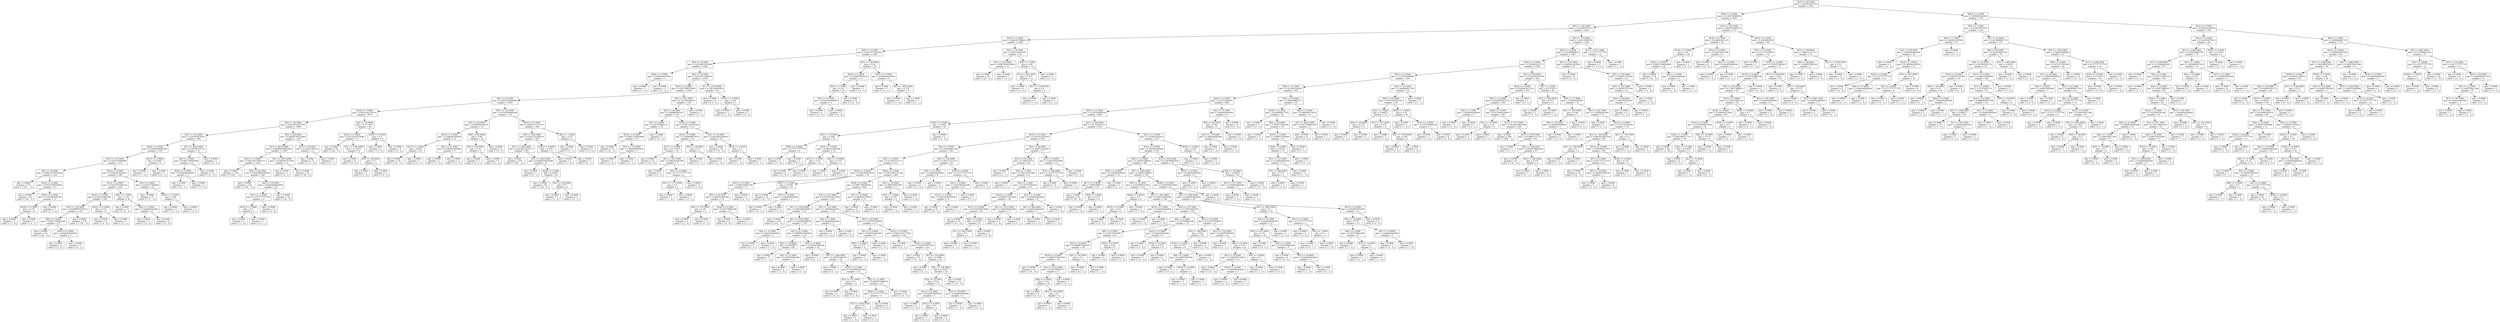 digraph Tree {
0 [label="X[3] <= 645.5000\ngini = 0.203919471183\nsamples = 4521", shape="box"] ;
1 [label="X[49] <= 0.5000\ngini = 0.150437899385\nsamples = 4162", shape="box"] ;
0 -> 1 ;
2 [label="X[3] <= 222.5000\ngini = 0.122385787115\nsamples = 4047", shape="box"] ;
1 -> 2 ;
3 [label="X[45] <= 0.5000\ngini = 0.0482437698222\nsamples = 2628", shape="box"] ;
2 -> 3 ;
4 [label="X[42] <= 0.5000\ngini = 0.0415377681565\nsamples = 2592", shape="box"] ;
3 -> 4 ;
5 [label="X[0] <= 19.5000\ngini = 0.0352647015986\nsamples = 2562", shape="box"] ;
4 -> 5 ;
6 [label="X[40] <= 0.5000\ngini = 0.444444444444\nsamples = 3", shape="box"] ;
5 -> 6 ;
7 [label="gini = 0.0000\nsamples = 1\nvalue = [ 1.  0.]", shape="box"] ;
6 -> 7 ;
8 [label="gini = 0.0000\nsamples = 2\nvalue = [ 0.  2.]", shape="box"] ;
6 -> 8 ;
9 [label="X[0] <= 70.5000\ngini = 0.0337971508202\nsamples = 2559", shape="box"] ;
5 -> 9 ;
10 [label="X[35] <= 0.5000\ngini = 0.0317009738267\nsamples = 2545", shape="box"] ;
9 -> 10 ;
11 [label="X[5] <= 62.5000\ngini = 0.0262356245606\nsamples = 2407", shape="box"] ;
10 -> 11 ;
12 [label="X[38] <= 0.5000\ngini = 0.0181542335701\nsamples = 2074", shape="box"] ;
11 -> 12 ;
13 [label="X[0] <= 34.5000\ngini = 0.0139435357225\nsamples = 1994", shape="box"] ;
12 -> 13 ;
14 [label="X[3] <= 212.0000\ngini = 0.035935670167\nsamples = 601", shape="box"] ;
13 -> 14 ;
15 [label="X[46] <= 0.5000\ngini = 0.0306569605249\nsamples = 578", shape="box"] ;
14 -> 15 ;
16 [label="X[3] <= 127.5000\ngini = 0.027676208064\nsamples = 570", shape="box"] ;
15 -> 16 ;
17 [label="X[0] <= 33.5000\ngini = 0.00615378753239\nsamples = 324", shape="box"] ;
16 -> 17 ;
18 [label="gini = 0.0000\nsamples = 271\nvalue = [ 271.    0.]", shape="box"] ;
17 -> 18 ;
19 [label="X[16] <= 0.5000\ngini = 0.0370238519046\nsamples = 53", shape="box"] ;
17 -> 19 ;
20 [label="gini = 0.0000\nsamples = 42\nvalue = [ 42.   0.]", shape="box"] ;
19 -> 20 ;
21 [label="X[29] <= 0.5000\ngini = 0.165289256198\nsamples = 11", shape="box"] ;
19 -> 21 ;
22 [label="X[24] <= 0.5000\ngini = 0.375\nsamples = 4", shape="box"] ;
21 -> 22 ;
23 [label="gini = 0.0000\nsamples = 3\nvalue = [ 3.  0.]", shape="box"] ;
22 -> 23 ;
24 [label="gini = 0.0000\nsamples = 1\nvalue = [ 0.  1.]", shape="box"] ;
22 -> 24 ;
25 [label="gini = 0.0000\nsamples = 7\nvalue = [ 7.  0.]", shape="box"] ;
21 -> 25 ;
26 [label="X[41] <= 0.5000\ngini = 0.0552911626677\nsamples = 246", shape="box"] ;
16 -> 26 ;
27 [label="X[14] <= 0.5000\ngini = 0.0350765306122\nsamples = 224", shape="box"] ;
26 -> 27 ;
28 [label="X[33] <= 0.5000\ngini = 0.019415609381\nsamples = 204", shape="box"] ;
27 -> 28 ;
29 [label="X[3] <= 132.5000\ngini = 0.00999974748112\nsamples = 199", shape="box"] ;
28 -> 29 ;
30 [label="X[8] <= 0.5000\ngini = 0.0831758034026\nsamples = 23", shape="box"] ;
29 -> 30 ;
31 [label="gini = 0.0000\nsamples = 20\nvalue = [ 20.   0.]", shape="box"] ;
30 -> 31 ;
32 [label="X[44] <= 0.5000\ngini = 0.444444444444\nsamples = 3", shape="box"] ;
30 -> 32 ;
33 [label="gini = 0.0000\nsamples = 2\nvalue = [ 2.  0.]", shape="box"] ;
32 -> 33 ;
34 [label="gini = 0.0000\nsamples = 1\nvalue = [ 0.  1.]", shape="box"] ;
32 -> 34 ;
35 [label="gini = 0.0000\nsamples = 176\nvalue = [ 176.    0.]", shape="box"] ;
29 -> 35 ;
36 [label="X[15] <= 0.5000\ngini = 0.32\nsamples = 5", shape="box"] ;
28 -> 36 ;
37 [label="gini = 0.0000\nsamples = 4\nvalue = [ 4.  0.]", shape="box"] ;
36 -> 37 ;
38 [label="gini = 0.0000\nsamples = 1\nvalue = [ 0.  1.]", shape="box"] ;
36 -> 38 ;
39 [label="X[4] <= 1.5000\ngini = 0.18\nsamples = 20", shape="box"] ;
27 -> 39 ;
40 [label="gini = 0.0000\nsamples = 14\nvalue = [ 14.   0.]", shape="box"] ;
39 -> 40 ;
41 [label="X[4] <= 3.0000\ngini = 0.444444444444\nsamples = 6", shape="box"] ;
39 -> 41 ;
42 [label="gini = 0.0000\nsamples = 2\nvalue = [ 0.  2.]", shape="box"] ;
41 -> 42 ;
43 [label="gini = 0.0000\nsamples = 4\nvalue = [ 4.  0.]", shape="box"] ;
41 -> 43 ;
44 [label="X[2] <= 4.5000\ngini = 0.235537190083\nsamples = 22", shape="box"] ;
26 -> 44 ;
45 [label="gini = 0.0000\nsamples = 17\nvalue = [ 17.   0.]", shape="box"] ;
44 -> 45 ;
46 [label="X[2] <= 15.5000\ngini = 0.48\nsamples = 5", shape="box"] ;
44 -> 46 ;
47 [label="gini = 0.0000\nsamples = 3\nvalue = [ 0.  3.]", shape="box"] ;
46 -> 47 ;
48 [label="gini = 0.0000\nsamples = 2\nvalue = [ 2.  0.]", shape="box"] ;
46 -> 48 ;
49 [label="X[11] <= 0.5000\ngini = 0.21875\nsamples = 8", shape="box"] ;
15 -> 49 ;
50 [label="gini = 0.0000\nsamples = 7\nvalue = [ 7.  0.]", shape="box"] ;
49 -> 50 ;
51 [label="gini = 0.0000\nsamples = 1\nvalue = [ 0.  1.]", shape="box"] ;
49 -> 51 ;
52 [label="X[1] <= 3833.5000\ngini = 0.158790170132\nsamples = 23", shape="box"] ;
14 -> 52 ;
53 [label="X[2] <= 6.0000\ngini = 0.0867768595041\nsamples = 22", shape="box"] ;
52 -> 53 ;
54 [label="X[29] <= 0.5000\ngini = 0.444444444444\nsamples = 3", shape="box"] ;
53 -> 54 ;
55 [label="gini = 0.0000\nsamples = 1\nvalue = [ 0.  1.]", shape="box"] ;
54 -> 55 ;
56 [label="gini = 0.0000\nsamples = 2\nvalue = [ 2.  0.]", shape="box"] ;
54 -> 56 ;
57 [label="gini = 0.0000\nsamples = 19\nvalue = [ 19.   0.]", shape="box"] ;
53 -> 57 ;
58 [label="gini = 0.0000\nsamples = 1\nvalue = [ 0.  1.]", shape="box"] ;
52 -> 58 ;
59 [label="X[0] <= 60.5000\ngini = 0.00429797433481\nsamples = 1393", shape="box"] ;
13 -> 59 ;
60 [label="X[1] <= 8278.5000\ngini = 0.00289434992649\nsamples = 1380", shape="box"] ;
59 -> 60 ;
61 [label="X[21] <= 0.5000\ngini = 0.00150375854711\nsamples = 1329", shape="box"] ;
60 -> 61 ;
62 [label="gini = 0.0000\nsamples = 1143\nvalue = [ 1143.     0.]", shape="box"] ;
61 -> 62 ;
63 [label="X[0] <= 48.5000\ngini = 0.0106948780206\nsamples = 186", shape="box"] ;
61 -> 63 ;
64 [label="gini = 0.0000\nsamples = 156\nvalue = [ 156.    0.]", shape="box"] ;
63 -> 64 ;
65 [label="X[0] <= 49.5000\ngini = 0.0644444444444\nsamples = 30", shape="box"] ;
63 -> 65 ;
66 [label="X[2] <= 11.5000\ngini = 0.277777777778\nsamples = 6", shape="box"] ;
65 -> 66 ;
67 [label="X[32] <= 0.5000\ngini = 0.5\nsamples = 2", shape="box"] ;
66 -> 67 ;
68 [label="gini = 0.0000\nsamples = 1\nvalue = [ 1.  0.]", shape="box"] ;
67 -> 68 ;
69 [label="gini = 0.0000\nsamples = 1\nvalue = [ 0.  1.]", shape="box"] ;
67 -> 69 ;
70 [label="gini = 0.0000\nsamples = 4\nvalue = [ 4.  0.]", shape="box"] ;
66 -> 70 ;
71 [label="gini = 0.0000\nsamples = 24\nvalue = [ 24.   0.]", shape="box"] ;
65 -> 71 ;
72 [label="X[1] <= 8471.0000\ngini = 0.0384467512495\nsamples = 51", shape="box"] ;
60 -> 72 ;
73 [label="gini = 0.0000\nsamples = 1\nvalue = [ 0.  1.]", shape="box"] ;
72 -> 73 ;
74 [label="gini = 0.0000\nsamples = 50\nvalue = [ 50.   0.]", shape="box"] ;
72 -> 74 ;
75 [label="X[2] <= 20.5000\ngini = 0.14201183432\nsamples = 13", shape="box"] ;
59 -> 75 ;
76 [label="gini = 0.0000\nsamples = 12\nvalue = [ 12.   0.]", shape="box"] ;
75 -> 76 ;
77 [label="gini = 0.0000\nsamples = 1\nvalue = [ 0.  1.]", shape="box"] ;
75 -> 77 ;
78 [label="X[2] <= 10.0000\ngini = 0.1171875\nsamples = 80", shape="box"] ;
12 -> 78 ;
79 [label="X[16] <= 0.5000\ngini = 0.0273919753086\nsamples = 72", shape="box"] ;
78 -> 79 ;
80 [label="gini = 0.0000\nsamples = 64\nvalue = [ 64.   0.]", shape="box"] ;
79 -> 80 ;
81 [label="X[1] <= 1769.5000\ngini = 0.21875\nsamples = 8", shape="box"] ;
79 -> 81 ;
82 [label="gini = 0.0000\nsamples = 6\nvalue = [ 6.  0.]", shape="box"] ;
81 -> 82 ;
83 [label="X[3] <= 104.0000\ngini = 0.5\nsamples = 2", shape="box"] ;
81 -> 83 ;
84 [label="gini = 0.0000\nsamples = 1\nvalue = [ 1.  0.]", shape="box"] ;
83 -> 84 ;
85 [label="gini = 0.0000\nsamples = 1\nvalue = [ 0.  1.]", shape="box"] ;
83 -> 85 ;
86 [label="X[24] <= 0.5000\ngini = 0.5\nsamples = 8", shape="box"] ;
78 -> 86 ;
87 [label="gini = 0.0000\nsamples = 4\nvalue = [ 0.  4.]", shape="box"] ;
86 -> 87 ;
88 [label="gini = 0.0000\nsamples = 4\nvalue = [ 4.  0.]", shape="box"] ;
86 -> 88 ;
89 [label="X[5] <= 102.5000\ngini = 0.0750299849399\nsamples = 333", shape="box"] ;
11 -> 89 ;
90 [label="X[5] <= 94.0000\ngini = 0.396694214876\nsamples = 33", shape="box"] ;
89 -> 90 ;
91 [label="X[16] <= 0.5000\ngini = 0.226843100189\nsamples = 23", shape="box"] ;
90 -> 91 ;
92 [label="X[15] <= 0.5000\ngini = 0.095\nsamples = 20", shape="box"] ;
91 -> 92 ;
93 [label="gini = 0.0000\nsamples = 19\nvalue = [ 19.   0.]", shape="box"] ;
92 -> 93 ;
94 [label="gini = 0.0000\nsamples = 1\nvalue = [ 0.  1.]", shape="box"] ;
92 -> 94 ;
95 [label="X[0] <= 37.5000\ngini = 0.444444444444\nsamples = 3", shape="box"] ;
91 -> 95 ;
96 [label="gini = 0.0000\nsamples = 1\nvalue = [ 1.  0.]", shape="box"] ;
95 -> 96 ;
97 [label="gini = 0.0000\nsamples = 2\nvalue = [ 0.  2.]", shape="box"] ;
95 -> 97 ;
98 [label="X[0] <= 46.0000\ngini = 0.48\nsamples = 10", shape="box"] ;
90 -> 98 ;
99 [label="X[5] <= 98.5000\ngini = 0.32\nsamples = 5", shape="box"] ;
98 -> 99 ;
100 [label="gini = 0.0000\nsamples = 1\nvalue = [ 0.  1.]", shape="box"] ;
99 -> 100 ;
101 [label="gini = 0.0000\nsamples = 4\nvalue = [ 4.  0.]", shape="box"] ;
99 -> 101 ;
102 [label="gini = 0.0000\nsamples = 5\nvalue = [ 0.  5.]", shape="box"] ;
98 -> 102 ;
103 [label="X[34] <= 0.5000\ngini = 0.0263111111111\nsamples = 300", shape="box"] ;
89 -> 103 ;
104 [label="X[5] <= 448.5000\ngini = 0.0201321459351\nsamples = 295", shape="box"] ;
103 -> 104 ;
105 [label="X[1] <= 2282.0000\ngini = 0.0136512322717\nsamples = 291", shape="box"] ;
104 -> 105 ;
106 [label="gini = 0.0000\nsamples = 250\nvalue = [ 250.    0.]", shape="box"] ;
105 -> 106 ;
107 [label="X[1] <= 2435.5000\ngini = 0.0928019036288\nsamples = 41", shape="box"] ;
105 -> 107 ;
108 [label="gini = 0.0000\nsamples = 1\nvalue = [ 0.  1.]", shape="box"] ;
107 -> 108 ;
109 [label="X[38] <= 0.5000\ngini = 0.04875\nsamples = 40", shape="box"] ;
107 -> 109 ;
110 [label="gini = 0.0000\nsamples = 38\nvalue = [ 38.   0.]", shape="box"] ;
109 -> 110 ;
111 [label="X[3] <= 126.5000\ngini = 0.5\nsamples = 2", shape="box"] ;
109 -> 111 ;
112 [label="gini = 0.0000\nsamples = 1\nvalue = [ 1.  0.]", shape="box"] ;
111 -> 112 ;
113 [label="gini = 0.0000\nsamples = 1\nvalue = [ 0.  1.]", shape="box"] ;
111 -> 113 ;
114 [label="X[22] <= 0.5000\ngini = 0.375\nsamples = 4", shape="box"] ;
104 -> 114 ;
115 [label="gini = 0.0000\nsamples = 3\nvalue = [ 3.  0.]", shape="box"] ;
114 -> 115 ;
116 [label="gini = 0.0000\nsamples = 1\nvalue = [ 0.  1.]", shape="box"] ;
114 -> 116 ;
117 [label="X[6] <= 1.5000\ngini = 0.32\nsamples = 5", shape="box"] ;
103 -> 117 ;
118 [label="gini = 0.0000\nsamples = 1\nvalue = [ 0.  1.]", shape="box"] ;
117 -> 118 ;
119 [label="gini = 0.0000\nsamples = 4\nvalue = [ 4.  0.]", shape="box"] ;
117 -> 119 ;
120 [label="X[5] <= 361.5000\ngini = 0.121928166352\nsamples = 138", shape="box"] ;
10 -> 120 ;
121 [label="X[1] <= 18.5000\ngini = 0.109968565187\nsamples = 137", shape="box"] ;
120 -> 121 ;
122 [label="X[1] <= 6.0000\ngini = 0.297520661157\nsamples = 22", shape="box"] ;
121 -> 122 ;
123 [label="X[19] <= 0.5000\ngini = 0.0997229916898\nsamples = 19", shape="box"] ;
122 -> 123 ;
124 [label="gini = 0.0000\nsamples = 16\nvalue = [ 16.   0.]", shape="box"] ;
123 -> 124 ;
125 [label="X[3] <= 110.0000\ngini = 0.444444444444\nsamples = 3", shape="box"] ;
123 -> 125 ;
126 [label="gini = 0.0000\nsamples = 2\nvalue = [ 2.  0.]", shape="box"] ;
125 -> 126 ;
127 [label="gini = 0.0000\nsamples = 1\nvalue = [ 0.  1.]", shape="box"] ;
125 -> 127 ;
128 [label="gini = 0.0000\nsamples = 3\nvalue = [ 0.  3.]", shape="box"] ;
122 -> 128 ;
129 [label="X[29] <= 0.5000\ngini = 0.067145557656\nsamples = 115", shape="box"] ;
121 -> 129 ;
130 [label="X[14] <= 0.5000\ngini = 0.160899653979\nsamples = 34", shape="box"] ;
129 -> 130 ;
131 [label="X[11] <= 0.5000\ngini = 0.1171875\nsamples = 32", shape="box"] ;
130 -> 131 ;
132 [label="gini = 0.0000\nsamples = 25\nvalue = [ 25.   0.]", shape="box"] ;
131 -> 132 ;
133 [label="X[1] <= 627.5000\ngini = 0.408163265306\nsamples = 7", shape="box"] ;
131 -> 133 ;
134 [label="gini = 0.0000\nsamples = 1\nvalue = [ 0.  1.]", shape="box"] ;
133 -> 134 ;
135 [label="X[2] <= 15.0000\ngini = 0.277777777778\nsamples = 6", shape="box"] ;
133 -> 135 ;
136 [label="X[1] <= 1713.5000\ngini = 0.5\nsamples = 2", shape="box"] ;
135 -> 136 ;
137 [label="gini = 0.0000\nsamples = 1\nvalue = [ 1.  0.]", shape="box"] ;
136 -> 137 ;
138 [label="gini = 0.0000\nsamples = 1\nvalue = [ 0.  1.]", shape="box"] ;
136 -> 138 ;
139 [label="gini = 0.0000\nsamples = 4\nvalue = [ 4.  0.]", shape="box"] ;
135 -> 139 ;
140 [label="X[0] <= 40.0000\ngini = 0.5\nsamples = 2", shape="box"] ;
130 -> 140 ;
141 [label="gini = 0.0000\nsamples = 1\nvalue = [ 0.  1.]", shape="box"] ;
140 -> 141 ;
142 [label="gini = 0.0000\nsamples = 1\nvalue = [ 1.  0.]", shape="box"] ;
140 -> 142 ;
143 [label="X[2] <= 24.5000\ngini = 0.0243865264441\nsamples = 81", shape="box"] ;
129 -> 143 ;
144 [label="gini = 0.0000\nsamples = 79\nvalue = [ 79.   0.]", shape="box"] ;
143 -> 144 ;
145 [label="X[20] <= 0.5000\ngini = 0.5\nsamples = 2", shape="box"] ;
143 -> 145 ;
146 [label="gini = 0.0000\nsamples = 1\nvalue = [ 1.  0.]", shape="box"] ;
145 -> 146 ;
147 [label="gini = 0.0000\nsamples = 1\nvalue = [ 0.  1.]", shape="box"] ;
145 -> 147 ;
148 [label="gini = 0.0000\nsamples = 1\nvalue = [ 0.  1.]", shape="box"] ;
120 -> 148 ;
149 [label="X[1] <= 2739.0000\ngini = 0.336734693878\nsamples = 14", shape="box"] ;
9 -> 149 ;
150 [label="gini = 0.0000\nsamples = 9\nvalue = [ 9.  0.]", shape="box"] ;
149 -> 150 ;
151 [label="X[32] <= 0.5000\ngini = 0.48\nsamples = 5", shape="box"] ;
149 -> 151 ;
152 [label="gini = 0.0000\nsamples = 2\nvalue = [ 2.  0.]", shape="box"] ;
151 -> 152 ;
153 [label="gini = 0.0000\nsamples = 3\nvalue = [ 0.  3.]", shape="box"] ;
151 -> 153 ;
154 [label="X[3] <= 148.0000\ngini = 0.42\nsamples = 30", shape="box"] ;
4 -> 154 ;
155 [label="X[14] <= 0.5000\ngini = 0.244897959184\nsamples = 21", shape="box"] ;
154 -> 155 ;
156 [label="X[4] <= 1.5000\ngini = 0.18\nsamples = 20", shape="box"] ;
155 -> 156 ;
157 [label="X[11] <= 0.5000\ngini = 0.444444444444\nsamples = 6", shape="box"] ;
156 -> 157 ;
158 [label="gini = 0.0000\nsamples = 4\nvalue = [ 4.  0.]", shape="box"] ;
157 -> 158 ;
159 [label="gini = 0.0000\nsamples = 2\nvalue = [ 0.  2.]", shape="box"] ;
157 -> 159 ;
160 [label="gini = 0.0000\nsamples = 14\nvalue = [ 14.   0.]", shape="box"] ;
156 -> 160 ;
161 [label="gini = 0.0000\nsamples = 1\nvalue = [ 0.  1.]", shape="box"] ;
155 -> 161 ;
162 [label="X[23] <= 0.5000\ngini = 0.444444444444\nsamples = 9", shape="box"] ;
154 -> 162 ;
163 [label="gini = 0.0000\nsamples = 5\nvalue = [ 0.  5.]", shape="box"] ;
162 -> 163 ;
164 [label="X[1] <= 3055.5000\ngini = 0.375\nsamples = 4", shape="box"] ;
162 -> 164 ;
165 [label="gini = 0.0000\nsamples = 3\nvalue = [ 3.  0.]", shape="box"] ;
164 -> 165 ;
166 [label="gini = 0.0000\nsamples = 1\nvalue = [ 0.  1.]", shape="box"] ;
164 -> 166 ;
167 [label="X[2] <= 19.5000\ngini = 0.401234567901\nsamples = 36", shape="box"] ;
3 -> 167 ;
168 [label="X[3] <= 210.0000\ngini = 0.0907029478458\nsamples = 21", shape="box"] ;
167 -> 168 ;
169 [label="gini = 0.0000\nsamples = 20\nvalue = [ 20.   0.]", shape="box"] ;
168 -> 169 ;
170 [label="gini = 0.0000\nsamples = 1\nvalue = [ 0.  1.]", shape="box"] ;
168 -> 170 ;
171 [label="X[4] <= 1.5000\ngini = 0.48\nsamples = 15", shape="box"] ;
167 -> 171 ;
172 [label="X[1] <= 843.5000\ngini = 0.375\nsamples = 12", shape="box"] ;
171 -> 172 ;
173 [label="gini = 0.0000\nsamples = 6\nvalue = [ 0.  6.]", shape="box"] ;
172 -> 173 ;
174 [label="X[1] <= 2106.0000\ngini = 0.5\nsamples = 6", shape="box"] ;
172 -> 174 ;
175 [label="gini = 0.0000\nsamples = 3\nvalue = [ 3.  0.]", shape="box"] ;
174 -> 175 ;
176 [label="gini = 0.0000\nsamples = 3\nvalue = [ 0.  3.]", shape="box"] ;
174 -> 176 ;
177 [label="gini = 0.0000\nsamples = 3\nvalue = [ 3.  0.]", shape="box"] ;
171 -> 177 ;
178 [label="X[5] <= 373.0000\ngini = 0.24215804736\nsamples = 1419", shape="box"] ;
2 -> 178 ;
179 [label="X[45] <= 0.5000\ngini = 0.23256850078\nsamples = 1407", shape="box"] ;
178 -> 179 ;
180 [label="X[34] <= 0.5000\ngini = 0.219293215711\nsamples = 1380", shape="box"] ;
179 -> 180 ;
181 [label="X[41] <= 0.5000\ngini = 0.274742468682\nsamples = 955", shape="box"] ;
180 -> 181 ;
182 [label="X[0] <= 61.5000\ngini = 0.251495146362\nsamples = 922", shape="box"] ;
181 -> 182 ;
183 [label="X[42] <= 0.5000\ngini = 0.23352536501\nsamples = 889", shape="box"] ;
182 -> 183 ;
184 [label="X[0] <= 25.5000\ngini = 0.225526859504\nsamples = 880", shape="box"] ;
183 -> 184 ;
185 [label="X[40] <= 0.5000\ngini = 0.4928\nsamples = 25", shape="box"] ;
184 -> 185 ;
186 [label="X[2] <= 16.5000\ngini = 0.495\nsamples = 20", shape="box"] ;
185 -> 186 ;
187 [label="X[48] <= 0.5000\ngini = 0.277777777778\nsamples = 6", shape="box"] ;
186 -> 187 ;
188 [label="gini = 0.0000\nsamples = 5\nvalue = [ 5.  0.]", shape="box"] ;
187 -> 188 ;
189 [label="gini = 0.0000\nsamples = 1\nvalue = [ 0.  1.]", shape="box"] ;
187 -> 189 ;
190 [label="X[35] <= 0.5000\ngini = 0.408163265306\nsamples = 14", shape="box"] ;
186 -> 190 ;
191 [label="X[27] <= 0.5000\ngini = 0.18\nsamples = 10", shape="box"] ;
190 -> 191 ;
192 [label="gini = 0.0000\nsamples = 9\nvalue = [ 0.  9.]", shape="box"] ;
191 -> 192 ;
193 [label="gini = 0.0000\nsamples = 1\nvalue = [ 1.  0.]", shape="box"] ;
191 -> 193 ;
194 [label="X[2] <= 25.0000\ngini = 0.375\nsamples = 4", shape="box"] ;
190 -> 194 ;
195 [label="gini = 0.0000\nsamples = 3\nvalue = [ 3.  0.]", shape="box"] ;
194 -> 195 ;
196 [label="gini = 0.0000\nsamples = 1\nvalue = [ 0.  1.]", shape="box"] ;
194 -> 196 ;
197 [label="gini = 0.0000\nsamples = 5\nvalue = [ 5.  0.]", shape="box"] ;
185 -> 197 ;
198 [label="X[3] <= 428.5000\ngini = 0.21191067337\nsamples = 855", shape="box"] ;
184 -> 198 ;
199 [label="X[35] <= 0.5000\ngini = 0.167452163258\nsamples = 618", shape="box"] ;
198 -> 199 ;
200 [label="X[6] <= 3.5000\ngini = 0.136940901528\nsamples = 541", shape="box"] ;
199 -> 200 ;
201 [label="X[2] <= 4.5000\ngini = 0.117401511177\nsamples = 511", shape="box"] ;
200 -> 201 ;
202 [label="X[38] <= 0.5000\ngini = 0.308390022676\nsamples = 42", shape="box"] ;
201 -> 202 ;
203 [label="X[0] <= 52.5000\ngini = 0.484429065744\nsamples = 17", shape="box"] ;
202 -> 203 ;
204 [label="X[0] <= 36.5000\ngini = 0.408163265306\nsamples = 14", shape="box"] ;
203 -> 204 ;
205 [label="X[3] <= 274.5000\ngini = 0.48\nsamples = 5", shape="box"] ;
204 -> 205 ;
206 [label="gini = 0.0000\nsamples = 2\nvalue = [ 2.  0.]", shape="box"] ;
205 -> 206 ;
207 [label="gini = 0.0000\nsamples = 3\nvalue = [ 0.  3.]", shape="box"] ;
205 -> 207 ;
208 [label="X[44] <= 0.5000\ngini = 0.197530864198\nsamples = 9", shape="box"] ;
204 -> 208 ;
209 [label="gini = 0.0000\nsamples = 8\nvalue = [ 8.  0.]", shape="box"] ;
208 -> 209 ;
210 [label="gini = 0.0000\nsamples = 1\nvalue = [ 0.  1.]", shape="box"] ;
208 -> 210 ;
211 [label="gini = 0.0000\nsamples = 3\nvalue = [ 0.  3.]", shape="box"] ;
203 -> 211 ;
212 [label="X[47] <= 0.5000\ngini = 0.0768\nsamples = 25", shape="box"] ;
202 -> 212 ;
213 [label="gini = 0.0000\nsamples = 22\nvalue = [ 22.   0.]", shape="box"] ;
212 -> 213 ;
214 [label="X[5] <= 74.0000\ngini = 0.444444444444\nsamples = 3", shape="box"] ;
212 -> 214 ;
215 [label="gini = 0.0000\nsamples = 1\nvalue = [ 0.  1.]", shape="box"] ;
214 -> 215 ;
216 [label="gini = 0.0000\nsamples = 2\nvalue = [ 2.  0.]", shape="box"] ;
214 -> 216 ;
217 [label="X[46] <= 0.5000\ngini = 0.0971081237128\nsamples = 469", shape="box"] ;
201 -> 217 ;
218 [label="X[38] <= 0.5000\ngini = 0.0867768595041\nsamples = 462", shape="box"] ;
217 -> 218 ;
219 [label="X[3] <= 351.5000\ngini = 0.0766367913629\nsamples = 451", shape="box"] ;
218 -> 219 ;
220 [label="X[1] <= 1019.0000\ngini = 0.0463506766811\nsamples = 337", shape="box"] ;
219 -> 220 ;
221 [label="gini = 0.0000\nsamples = 219\nvalue = [ 219.    0.]", shape="box"] ;
220 -> 221 ;
222 [label="X[1] <= 1079.0000\ngini = 0.126400459638\nsamples = 118", shape="box"] ;
220 -> 222 ;
223 [label="X[0] <= 37.5000\ngini = 0.444444444444\nsamples = 3", shape="box"] ;
222 -> 223 ;
224 [label="gini = 0.0000\nsamples = 2\nvalue = [ 0.  2.]", shape="box"] ;
223 -> 224 ;
225 [label="gini = 0.0000\nsamples = 1\nvalue = [ 1.  0.]", shape="box"] ;
223 -> 225 ;
226 [label="X[11] <= 0.5000\ngini = 0.0989035916824\nsamples = 115", shape="box"] ;
222 -> 226 ;
227 [label="X[0] <= 59.0000\ngini = 0.0246875\nsamples = 80", shape="box"] ;
226 -> 227 ;
228 [label="gini = 0.0000\nsamples = 77\nvalue = [ 77.   0.]", shape="box"] ;
227 -> 228 ;
229 [label="X[2] <= 22.5000\ngini = 0.444444444444\nsamples = 3", shape="box"] ;
227 -> 229 ;
230 [label="gini = 0.0000\nsamples = 2\nvalue = [ 2.  0.]", shape="box"] ;
229 -> 230 ;
231 [label="gini = 0.0000\nsamples = 1\nvalue = [ 0.  1.]", shape="box"] ;
229 -> 231 ;
232 [label="X[2] <= 7.0000\ngini = 0.244897959184\nsamples = 35", shape="box"] ;
226 -> 232 ;
233 [label="gini = 0.0000\nsamples = 1\nvalue = [ 0.  1.]", shape="box"] ;
232 -> 233 ;
234 [label="X[1] <= 1280.0000\ngini = 0.207612456747\nsamples = 34", shape="box"] ;
232 -> 234 ;
235 [label="gini = 0.0000\nsamples = 1\nvalue = [ 0.  1.]", shape="box"] ;
234 -> 235 ;
236 [label="X[24] <= 0.5000\ngini = 0.165289256198\nsamples = 33", shape="box"] ;
234 -> 236 ;
237 [label="X[3] <= 273.5000\ngini = 0.5\nsamples = 4", shape="box"] ;
236 -> 237 ;
238 [label="gini = 0.0000\nsamples = 2\nvalue = [ 0.  2.]", shape="box"] ;
237 -> 238 ;
239 [label="gini = 0.0000\nsamples = 2\nvalue = [ 2.  0.]", shape="box"] ;
237 -> 239 ;
240 [label="X[2] <= 12.5000\ngini = 0.0665873959572\nsamples = 29", shape="box"] ;
236 -> 240 ;
241 [label="X[28] <= 0.5000\ngini = 0.277777777778\nsamples = 6", shape="box"] ;
240 -> 241 ;
242 [label="X[1] <= 2434.5000\ngini = 0.5\nsamples = 2", shape="box"] ;
241 -> 242 ;
243 [label="gini = 0.0000\nsamples = 1\nvalue = [ 1.  0.]", shape="box"] ;
242 -> 243 ;
244 [label="gini = 0.0000\nsamples = 1\nvalue = [ 0.  1.]", shape="box"] ;
242 -> 244 ;
245 [label="gini = 0.0000\nsamples = 4\nvalue = [ 4.  0.]", shape="box"] ;
241 -> 245 ;
246 [label="gini = 0.0000\nsamples = 23\nvalue = [ 23.   0.]", shape="box"] ;
240 -> 246 ;
247 [label="X[3] <= 353.5000\ngini = 0.160049245922\nsamples = 114", shape="box"] ;
219 -> 247 ;
248 [label="X[2] <= 7.5000\ngini = 0.444444444444\nsamples = 3", shape="box"] ;
247 -> 248 ;
249 [label="gini = 0.0000\nsamples = 2\nvalue = [ 0.  2.]", shape="box"] ;
248 -> 249 ;
250 [label="gini = 0.0000\nsamples = 1\nvalue = [ 1.  0.]", shape="box"] ;
248 -> 250 ;
251 [label="X[0] <= 28.5000\ngini = 0.133755376999\nsamples = 111", shape="box"] ;
247 -> 251 ;
252 [label="X[11] <= 0.5000\ngini = 0.444444444444\nsamples = 9", shape="box"] ;
251 -> 252 ;
253 [label="X[8] <= 0.5000\ngini = 0.375\nsamples = 4", shape="box"] ;
252 -> 253 ;
254 [label="gini = 0.0000\nsamples = 3\nvalue = [ 0.  3.]", shape="box"] ;
253 -> 254 ;
255 [label="gini = 0.0000\nsamples = 1\nvalue = [ 1.  0.]", shape="box"] ;
253 -> 255 ;
256 [label="gini = 0.0000\nsamples = 5\nvalue = [ 5.  0.]", shape="box"] ;
252 -> 256 ;
257 [label="X[32] <= 0.5000\ngini = 0.0932333717801\nsamples = 102", shape="box"] ;
251 -> 257 ;
258 [label="gini = 0.0000\nsamples = 1\nvalue = [ 0.  1.]", shape="box"] ;
257 -> 258 ;
259 [label="X[36] <= 0.5000\ngini = 0.076070973434\nsamples = 101", shape="box"] ;
257 -> 259 ;
260 [label="gini = 0.0000\nsamples = 76\nvalue = [ 76.   0.]", shape="box"] ;
259 -> 260 ;
261 [label="X[3] <= 355.0000\ngini = 0.2688\nsamples = 25", shape="box"] ;
259 -> 261 ;
262 [label="gini = 0.0000\nsamples = 1\nvalue = [ 0.  1.]", shape="box"] ;
261 -> 262 ;
263 [label="X[1] <= 136.5000\ngini = 0.21875\nsamples = 24", shape="box"] ;
261 -> 263 ;
264 [label="X[2] <= 22.5000\ngini = 0.42\nsamples = 10", shape="box"] ;
263 -> 264 ;
265 [label="X[11] <= 0.5000\ngini = 0.244897959184\nsamples = 7", shape="box"] ;
264 -> 265 ;
266 [label="gini = 0.0000\nsamples = 5\nvalue = [ 5.  0.]", shape="box"] ;
265 -> 266 ;
267 [label="X[21] <= 0.5000\ngini = 0.5\nsamples = 2", shape="box"] ;
265 -> 267 ;
268 [label="gini = 0.0000\nsamples = 1\nvalue = [ 0.  1.]", shape="box"] ;
267 -> 268 ;
269 [label="gini = 0.0000\nsamples = 1\nvalue = [ 1.  0.]", shape="box"] ;
267 -> 269 ;
270 [label="X[0] <= 39.5000\ngini = 0.444444444444\nsamples = 3", shape="box"] ;
264 -> 270 ;
271 [label="gini = 0.0000\nsamples = 1\nvalue = [ 1.  0.]", shape="box"] ;
270 -> 271 ;
272 [label="gini = 0.0000\nsamples = 2\nvalue = [ 0.  2.]", shape="box"] ;
270 -> 272 ;
273 [label="gini = 0.0000\nsamples = 14\nvalue = [ 14.   0.]", shape="box"] ;
263 -> 273 ;
274 [label="X[2] <= 10.0000\ngini = 0.396694214876\nsamples = 11", shape="box"] ;
218 -> 274 ;
275 [label="gini = 0.0000\nsamples = 8\nvalue = [ 8.  0.]", shape="box"] ;
274 -> 275 ;
276 [label="gini = 0.0000\nsamples = 3\nvalue = [ 0.  3.]", shape="box"] ;
274 -> 276 ;
277 [label="X[2] <= 10.5000\ngini = 0.489795918367\nsamples = 7", shape="box"] ;
217 -> 277 ;
278 [label="X[2] <= 7.5000\ngini = 0.375\nsamples = 4", shape="box"] ;
277 -> 278 ;
279 [label="gini = 0.0000\nsamples = 1\nvalue = [ 1.  0.]", shape="box"] ;
278 -> 279 ;
280 [label="gini = 0.0000\nsamples = 3\nvalue = [ 0.  3.]", shape="box"] ;
278 -> 280 ;
281 [label="gini = 0.0000\nsamples = 3\nvalue = [ 3.  0.]", shape="box"] ;
277 -> 281 ;
282 [label="X[5] <= 106.0000\ngini = 0.391111111111\nsamples = 30", shape="box"] ;
200 -> 282 ;
283 [label="X[0] <= 51.5000\ngini = 0.444444444444\nsamples = 6", shape="box"] ;
282 -> 283 ;
284 [label="gini = 0.0000\nsamples = 4\nvalue = [ 0.  4.]", shape="box"] ;
283 -> 284 ;
285 [label="gini = 0.0000\nsamples = 2\nvalue = [ 2.  0.]", shape="box"] ;
283 -> 285 ;
286 [label="X[38] <= 0.5000\ngini = 0.277777777778\nsamples = 24", shape="box"] ;
282 -> 286 ;
287 [label="X[4] <= 4.0000\ngini = 0.165289256198\nsamples = 22", shape="box"] ;
286 -> 287 ;
288 [label="X[12] <= 0.5000\ngini = 0.0907029478458\nsamples = 21", shape="box"] ;
287 -> 288 ;
289 [label="gini = 0.0000\nsamples = 20\nvalue = [ 20.   0.]", shape="box"] ;
288 -> 289 ;
290 [label="gini = 0.0000\nsamples = 1\nvalue = [ 0.  1.]", shape="box"] ;
288 -> 290 ;
291 [label="gini = 0.0000\nsamples = 1\nvalue = [ 0.  1.]", shape="box"] ;
287 -> 291 ;
292 [label="gini = 0.0000\nsamples = 2\nvalue = [ 0.  2.]", shape="box"] ;
286 -> 292 ;
293 [label="X[2] <= 20.5000\ngini = 0.344071512903\nsamples = 77", shape="box"] ;
199 -> 293 ;
294 [label="X[3] <= 223.5000\ngini = 0.169921875\nsamples = 64", shape="box"] ;
293 -> 294 ;
295 [label="gini = 0.0000\nsamples = 1\nvalue = [ 0.  1.]", shape="box"] ;
294 -> 295 ;
296 [label="X[2] <= 2.5000\ngini = 0.146132527085\nsamples = 63", shape="box"] ;
294 -> 296 ;
297 [label="gini = 0.0000\nsamples = 1\nvalue = [ 0.  1.]", shape="box"] ;
296 -> 297 ;
298 [label="X[4] <= 3.5000\ngini = 0.120707596254\nsamples = 62", shape="box"] ;
296 -> 298 ;
299 [label="X[19] <= 0.5000\ngini = 0.0688775510204\nsamples = 56", shape="box"] ;
298 -> 299 ;
300 [label="X[11] <= 0.5000\ngini = 0.0370238519046\nsamples = 53", shape="box"] ;
299 -> 300 ;
301 [label="gini = 0.0000\nsamples = 45\nvalue = [ 45.   0.]", shape="box"] ;
300 -> 301 ;
302 [label="X[6] <= 0.5000\ngini = 0.21875\nsamples = 8", shape="box"] ;
300 -> 302 ;
303 [label="X[1] <= 2361.5000\ngini = 0.5\nsamples = 2", shape="box"] ;
302 -> 303 ;
304 [label="gini = 0.0000\nsamples = 1\nvalue = [ 0.  1.]", shape="box"] ;
303 -> 304 ;
305 [label="gini = 0.0000\nsamples = 1\nvalue = [ 1.  0.]", shape="box"] ;
303 -> 305 ;
306 [label="gini = 0.0000\nsamples = 6\nvalue = [ 6.  0.]", shape="box"] ;
302 -> 306 ;
307 [label="X[1] <= 1215.5000\ngini = 0.444444444444\nsamples = 3", shape="box"] ;
299 -> 307 ;
308 [label="gini = 0.0000\nsamples = 2\nvalue = [ 2.  0.]", shape="box"] ;
307 -> 308 ;
309 [label="gini = 0.0000\nsamples = 1\nvalue = [ 0.  1.]", shape="box"] ;
307 -> 309 ;
310 [label="X[2] <= 16.5000\ngini = 0.444444444444\nsamples = 6", shape="box"] ;
298 -> 310 ;
311 [label="X[1] <= 889.0000\ngini = 0.444444444444\nsamples = 3", shape="box"] ;
310 -> 311 ;
312 [label="gini = 0.0000\nsamples = 2\nvalue = [ 0.  2.]", shape="box"] ;
311 -> 312 ;
313 [label="gini = 0.0000\nsamples = 1\nvalue = [ 1.  0.]", shape="box"] ;
311 -> 313 ;
314 [label="gini = 0.0000\nsamples = 3\nvalue = [ 3.  0.]", shape="box"] ;
310 -> 314 ;
315 [label="X[4] <= 9.5000\ngini = 0.260355029586\nsamples = 13", shape="box"] ;
293 -> 315 ;
316 [label="X[5] <= 300.0000\ngini = 0.152777777778\nsamples = 12", shape="box"] ;
315 -> 316 ;
317 [label="gini = 0.0000\nsamples = 11\nvalue = [  0.  11.]", shape="box"] ;
316 -> 317 ;
318 [label="gini = 0.0000\nsamples = 1\nvalue = [ 1.  0.]", shape="box"] ;
316 -> 318 ;
319 [label="gini = 0.0000\nsamples = 1\nvalue = [ 1.  0.]", shape="box"] ;
315 -> 319 ;
320 [label="X[27] <= 0.5000\ngini = 0.312841603019\nsamples = 237", shape="box"] ;
198 -> 320 ;
321 [label="X[31] <= 0.5000\ngini = 0.301984244946\nsamples = 232", shape="box"] ;
320 -> 321 ;
322 [label="X[0] <= 31.5000\ngini = 0.333697264914\nsamples = 189", shape="box"] ;
321 -> 322 ;
323 [label="X[46] <= 0.5000\ngini = 0.113865932048\nsamples = 33", shape="box"] ;
322 -> 323 ;
324 [label="X[17] <= 0.5000\ngini = 0.060546875\nsamples = 32", shape="box"] ;
323 -> 324 ;
325 [label="gini = 0.0000\nsamples = 28\nvalue = [ 28.   0.]", shape="box"] ;
324 -> 325 ;
326 [label="X[4] <= 2.5000\ngini = 0.375\nsamples = 4", shape="box"] ;
324 -> 326 ;
327 [label="gini = 0.0000\nsamples = 3\nvalue = [ 3.  0.]", shape="box"] ;
326 -> 327 ;
328 [label="gini = 0.0000\nsamples = 1\nvalue = [ 0.  1.]", shape="box"] ;
326 -> 328 ;
329 [label="gini = 0.0000\nsamples = 1\nvalue = [ 0.  1.]", shape="box"] ;
323 -> 329 ;
330 [label="X[1] <= 1692.0000\ngini = 0.368507560815\nsamples = 156", shape="box"] ;
322 -> 330 ;
331 [label="X[0] <= 32.5000\ngini = 0.322099107418\nsamples = 114", shape="box"] ;
330 -> 331 ;
332 [label="X[40] <= 0.5000\ngini = 0.5\nsamples = 8", shape="box"] ;
331 -> 332 ;
333 [label="X[19] <= 0.5000\ngini = 0.32\nsamples = 5", shape="box"] ;
332 -> 333 ;
334 [label="gini = 0.0000\nsamples = 4\nvalue = [ 0.  4.]", shape="box"] ;
333 -> 334 ;
335 [label="gini = 0.0000\nsamples = 1\nvalue = [ 1.  0.]", shape="box"] ;
333 -> 335 ;
336 [label="gini = 0.0000\nsamples = 3\nvalue = [ 3.  0.]", shape="box"] ;
332 -> 336 ;
337 [label="X[1] <= -691.0000\ngini = 0.294232823069\nsamples = 106", shape="box"] ;
331 -> 337 ;
338 [label="X[35] <= 0.5000\ngini = 0.444444444444\nsamples = 3", shape="box"] ;
337 -> 338 ;
339 [label="gini = 0.0000\nsamples = 2\nvalue = [ 0.  2.]", shape="box"] ;
338 -> 339 ;
340 [label="gini = 0.0000\nsamples = 1\nvalue = [ 1.  0.]", shape="box"] ;
338 -> 340 ;
341 [label="X[3] <= 557.5000\ngini = 0.275615043831\nsamples = 103", shape="box"] ;
337 -> 341 ;
342 [label="X[6] <= 2.5000\ngini = 0.197530864198\nsamples = 72", shape="box"] ;
341 -> 342 ;
343 [label="X[9] <= 0.5000\ngini = 0.146132527085\nsamples = 63", shape="box"] ;
342 -> 343 ;
344 [label="X[2] <= 29.5000\ngini = 0.0980975029727\nsamples = 58", shape="box"] ;
343 -> 344 ;
345 [label="X[36] <= 0.5000\ngini = 0.0688775510204\nsamples = 56", shape="box"] ;
344 -> 345 ;
346 [label="gini = 0.0000\nsamples = 45\nvalue = [ 45.   0.]", shape="box"] ;
345 -> 346 ;
347 [label="X[1] <= 1272.0000\ngini = 0.297520661157\nsamples = 11", shape="box"] ;
345 -> 347 ;
348 [label="X[8] <= 0.5000\ngini = 0.18\nsamples = 10", shape="box"] ;
347 -> 348 ;
349 [label="gini = 0.0000\nsamples = 8\nvalue = [ 8.  0.]", shape="box"] ;
348 -> 349 ;
350 [label="X[3] <= 491.0000\ngini = 0.5\nsamples = 2", shape="box"] ;
348 -> 350 ;
351 [label="gini = 0.0000\nsamples = 1\nvalue = [ 1.  0.]", shape="box"] ;
350 -> 351 ;
352 [label="gini = 0.0000\nsamples = 1\nvalue = [ 0.  1.]", shape="box"] ;
350 -> 352 ;
353 [label="gini = 0.0000\nsamples = 1\nvalue = [ 0.  1.]", shape="box"] ;
347 -> 353 ;
354 [label="X[2] <= 30.5000\ngini = 0.5\nsamples = 2", shape="box"] ;
344 -> 354 ;
355 [label="gini = 0.0000\nsamples = 1\nvalue = [ 0.  1.]", shape="box"] ;
354 -> 355 ;
356 [label="gini = 0.0000\nsamples = 1\nvalue = [ 1.  0.]", shape="box"] ;
354 -> 356 ;
357 [label="X[29] <= 0.5000\ngini = 0.48\nsamples = 5", shape="box"] ;
343 -> 357 ;
358 [label="gini = 0.0000\nsamples = 3\nvalue = [ 3.  0.]", shape="box"] ;
357 -> 358 ;
359 [label="gini = 0.0000\nsamples = 2\nvalue = [ 0.  2.]", shape="box"] ;
357 -> 359 ;
360 [label="X[23] <= 0.5000\ngini = 0.444444444444\nsamples = 9", shape="box"] ;
342 -> 360 ;
361 [label="gini = 0.0000\nsamples = 5\nvalue = [ 5.  0.]", shape="box"] ;
360 -> 361 ;
362 [label="X[35] <= 0.5000\ngini = 0.375\nsamples = 4", shape="box"] ;
360 -> 362 ;
363 [label="gini = 0.0000\nsamples = 3\nvalue = [ 0.  3.]", shape="box"] ;
362 -> 363 ;
364 [label="gini = 0.0000\nsamples = 1\nvalue = [ 1.  0.]", shape="box"] ;
362 -> 364 ;
365 [label="X[2] <= 15.0000\ngini = 0.412070759625\nsamples = 31", shape="box"] ;
341 -> 365 ;
366 [label="X[5] <= 309.5000\ngini = 0.48\nsamples = 10", shape="box"] ;
365 -> 366 ;
367 [label="X[14] <= 0.5000\ngini = 0.375\nsamples = 8", shape="box"] ;
366 -> 367 ;
368 [label="X[8] <= 0.5000\ngini = 0.244897959184\nsamples = 7", shape="box"] ;
367 -> 368 ;
369 [label="gini = 0.0000\nsamples = 5\nvalue = [ 0.  5.]", shape="box"] ;
368 -> 369 ;
370 [label="X[20] <= 0.5000\ngini = 0.5\nsamples = 2", shape="box"] ;
368 -> 370 ;
371 [label="gini = 0.0000\nsamples = 1\nvalue = [ 1.  0.]", shape="box"] ;
370 -> 371 ;
372 [label="gini = 0.0000\nsamples = 1\nvalue = [ 0.  1.]", shape="box"] ;
370 -> 372 ;
373 [label="gini = 0.0000\nsamples = 1\nvalue = [ 1.  0.]", shape="box"] ;
367 -> 373 ;
374 [label="gini = 0.0000\nsamples = 2\nvalue = [ 2.  0.]", shape="box"] ;
366 -> 374 ;
375 [label="X[1] <= -152.0000\ngini = 0.244897959184\nsamples = 21", shape="box"] ;
365 -> 375 ;
376 [label="gini = 0.0000\nsamples = 1\nvalue = [ 0.  1.]", shape="box"] ;
375 -> 376 ;
377 [label="X[9] <= 0.5000\ngini = 0.18\nsamples = 20", shape="box"] ;
375 -> 377 ;
378 [label="X[2] <= 29.5000\ngini = 0.104938271605\nsamples = 18", shape="box"] ;
377 -> 378 ;
379 [label="gini = 0.0000\nsamples = 15\nvalue = [ 15.   0.]", shape="box"] ;
378 -> 379 ;
380 [label="X[35] <= 0.5000\ngini = 0.444444444444\nsamples = 3", shape="box"] ;
378 -> 380 ;
381 [label="gini = 0.0000\nsamples = 2\nvalue = [ 2.  0.]", shape="box"] ;
380 -> 381 ;
382 [label="gini = 0.0000\nsamples = 1\nvalue = [ 0.  1.]", shape="box"] ;
380 -> 382 ;
383 [label="X[4] <= 2.0000\ngini = 0.5\nsamples = 2", shape="box"] ;
377 -> 383 ;
384 [label="gini = 0.0000\nsamples = 1\nvalue = [ 1.  0.]", shape="box"] ;
383 -> 384 ;
385 [label="gini = 0.0000\nsamples = 1\nvalue = [ 0.  1.]", shape="box"] ;
383 -> 385 ;
386 [label="X[38] <= 0.5000\ngini = 0.459183673469\nsamples = 42", shape="box"] ;
330 -> 386 ;
387 [label="X[1] <= 3360.5000\ngini = 0.426035502959\nsamples = 39", shape="box"] ;
386 -> 387 ;
388 [label="X[1] <= 2905.0000\ngini = 0.5\nsamples = 18", shape="box"] ;
387 -> 388 ;
389 [label="X[2] <= 23.5000\ngini = 0.444444444444\nsamples = 12", shape="box"] ;
388 -> 389 ;
390 [label="X[3] <= 453.5000\ngini = 0.32\nsamples = 10", shape="box"] ;
389 -> 390 ;
391 [label="gini = 0.0000\nsamples = 1\nvalue = [ 0.  1.]", shape="box"] ;
390 -> 391 ;
392 [label="X[4] <= 2.5000\ngini = 0.197530864198\nsamples = 9", shape="box"] ;
390 -> 392 ;
393 [label="gini = 0.0000\nsamples = 6\nvalue = [ 6.  0.]", shape="box"] ;
392 -> 393 ;
394 [label="X[2] <= 16.0000\ngini = 0.444444444444\nsamples = 3", shape="box"] ;
392 -> 394 ;
395 [label="gini = 0.0000\nsamples = 2\nvalue = [ 2.  0.]", shape="box"] ;
394 -> 395 ;
396 [label="gini = 0.0000\nsamples = 1\nvalue = [ 0.  1.]", shape="box"] ;
394 -> 396 ;
397 [label="gini = 0.0000\nsamples = 2\nvalue = [ 0.  2.]", shape="box"] ;
389 -> 397 ;
398 [label="X[11] <= 0.5000\ngini = 0.277777777778\nsamples = 6", shape="box"] ;
388 -> 398 ;
399 [label="gini = 0.0000\nsamples = 4\nvalue = [ 0.  4.]", shape="box"] ;
398 -> 399 ;
400 [label="X[4] <= 1.5000\ngini = 0.5\nsamples = 2", shape="box"] ;
398 -> 400 ;
401 [label="gini = 0.0000\nsamples = 1\nvalue = [ 0.  1.]", shape="box"] ;
400 -> 401 ;
402 [label="gini = 0.0000\nsamples = 1\nvalue = [ 1.  0.]", shape="box"] ;
400 -> 402 ;
403 [label="X[23] <= 0.5000\ngini = 0.244897959184\nsamples = 21", shape="box"] ;
387 -> 403 ;
404 [label="X[2] <= 20.5000\ngini = 0.375\nsamples = 12", shape="box"] ;
403 -> 404 ;
405 [label="X[8] <= 0.5000\ngini = 0.197530864198\nsamples = 9", shape="box"] ;
404 -> 405 ;
406 [label="gini = 0.0000\nsamples = 7\nvalue = [ 7.  0.]", shape="box"] ;
405 -> 406 ;
407 [label="X[2] <= 10.5000\ngini = 0.5\nsamples = 2", shape="box"] ;
405 -> 407 ;
408 [label="gini = 0.0000\nsamples = 1\nvalue = [ 0.  1.]", shape="box"] ;
407 -> 408 ;
409 [label="gini = 0.0000\nsamples = 1\nvalue = [ 1.  0.]", shape="box"] ;
407 -> 409 ;
410 [label="X[0] <= 53.0000\ngini = 0.444444444444\nsamples = 3", shape="box"] ;
404 -> 410 ;
411 [label="gini = 0.0000\nsamples = 2\nvalue = [ 0.  2.]", shape="box"] ;
410 -> 411 ;
412 [label="gini = 0.0000\nsamples = 1\nvalue = [ 1.  0.]", shape="box"] ;
410 -> 412 ;
413 [label="gini = 0.0000\nsamples = 9\nvalue = [ 9.  0.]", shape="box"] ;
403 -> 413 ;
414 [label="gini = 0.0000\nsamples = 3\nvalue = [ 0.  3.]", shape="box"] ;
386 -> 414 ;
415 [label="X[3] <= 438.5000\ngini = 0.129799891833\nsamples = 43", shape="box"] ;
321 -> 415 ;
416 [label="X[43] <= 0.5000\ngini = 0.444444444444\nsamples = 3", shape="box"] ;
415 -> 416 ;
417 [label="gini = 0.0000\nsamples = 2\nvalue = [ 0.  2.]", shape="box"] ;
416 -> 417 ;
418 [label="gini = 0.0000\nsamples = 1\nvalue = [ 1.  0.]", shape="box"] ;
416 -> 418 ;
419 [label="X[0] <= 29.5000\ngini = 0.04875\nsamples = 40", shape="box"] ;
415 -> 419 ;
420 [label="X[3] <= 571.0000\ngini = 0.444444444444\nsamples = 3", shape="box"] ;
419 -> 420 ;
421 [label="gini = 0.0000\nsamples = 2\nvalue = [ 2.  0.]", shape="box"] ;
420 -> 421 ;
422 [label="gini = 0.0000\nsamples = 1\nvalue = [ 0.  1.]", shape="box"] ;
420 -> 422 ;
423 [label="gini = 0.0000\nsamples = 37\nvalue = [ 37.   0.]", shape="box"] ;
419 -> 423 ;
424 [label="X[29] <= 0.5000\ngini = 0.48\nsamples = 5", shape="box"] ;
320 -> 424 ;
425 [label="gini = 0.0000\nsamples = 3\nvalue = [ 0.  3.]", shape="box"] ;
424 -> 425 ;
426 [label="gini = 0.0000\nsamples = 2\nvalue = [ 2.  0.]", shape="box"] ;
424 -> 426 ;
427 [label="X[2] <= 16.5000\ngini = 0.444444444444\nsamples = 9", shape="box"] ;
183 -> 427 ;
428 [label="X[0] <= 46.5000\ngini = 0.48\nsamples = 5", shape="box"] ;
427 -> 428 ;
429 [label="X[3] <= 270.0000\ngini = 0.444444444444\nsamples = 3", shape="box"] ;
428 -> 429 ;
430 [label="gini = 0.0000\nsamples = 1\nvalue = [ 1.  0.]", shape="box"] ;
429 -> 430 ;
431 [label="gini = 0.0000\nsamples = 2\nvalue = [ 0.  2.]", shape="box"] ;
429 -> 431 ;
432 [label="gini = 0.0000\nsamples = 2\nvalue = [ 2.  0.]", shape="box"] ;
428 -> 432 ;
433 [label="gini = 0.0000\nsamples = 4\nvalue = [ 0.  4.]", shape="box"] ;
427 -> 433 ;
434 [label="X[2] <= 16.5000\ngini = 0.499540863177\nsamples = 33", shape="box"] ;
182 -> 434 ;
435 [label="X[28] <= 0.5000\ngini = 0.462809917355\nsamples = 22", shape="box"] ;
434 -> 435 ;
436 [label="gini = 0.0000\nsamples = 3\nvalue = [ 0.  3.]", shape="box"] ;
435 -> 436 ;
437 [label="X[0] <= 63.0000\ngini = 0.387811634349\nsamples = 19", shape="box"] ;
435 -> 437 ;
438 [label="gini = 0.0000\nsamples = 2\nvalue = [ 0.  2.]", shape="box"] ;
437 -> 438 ;
439 [label="X[18] <= 0.5000\ngini = 0.290657439446\nsamples = 17", shape="box"] ;
437 -> 439 ;
440 [label="X[38] <= 0.5000\ngini = 0.21875\nsamples = 16", shape="box"] ;
439 -> 440 ;
441 [label="X[1] <= 723.0000\ngini = 0.124444444444\nsamples = 15", shape="box"] ;
440 -> 441 ;
442 [label="X[1] <= 640.0000\ngini = 0.375\nsamples = 4", shape="box"] ;
441 -> 442 ;
443 [label="gini = 0.0000\nsamples = 3\nvalue = [ 3.  0.]", shape="box"] ;
442 -> 443 ;
444 [label="gini = 0.0000\nsamples = 1\nvalue = [ 0.  1.]", shape="box"] ;
442 -> 444 ;
445 [label="gini = 0.0000\nsamples = 11\nvalue = [ 11.   0.]", shape="box"] ;
441 -> 445 ;
446 [label="gini = 0.0000\nsamples = 1\nvalue = [ 0.  1.]", shape="box"] ;
440 -> 446 ;
447 [label="gini = 0.0000\nsamples = 1\nvalue = [ 0.  1.]", shape="box"] ;
439 -> 447 ;
448 [label="X[6] <= 2.0000\ngini = 0.396694214876\nsamples = 11", shape="box"] ;
434 -> 448 ;
449 [label="X[1] <= 3052.5000\ngini = 0.197530864198\nsamples = 9", shape="box"] ;
448 -> 449 ;
450 [label="gini = 0.0000\nsamples = 8\nvalue = [ 0.  8.]", shape="box"] ;
449 -> 450 ;
451 [label="gini = 0.0000\nsamples = 1\nvalue = [ 1.  0.]", shape="box"] ;
449 -> 451 ;
452 [label="gini = 0.0000\nsamples = 2\nvalue = [ 2.  0.]", shape="box"] ;
448 -> 452 ;
453 [label="X[2] <= 16.5000\ngini = 0.462809917355\nsamples = 33", shape="box"] ;
181 -> 453 ;
454 [label="X[0] <= 43.0000\ngini = 0.497041420118\nsamples = 26", shape="box"] ;
453 -> 454 ;
455 [label="X[2] <= 1.5000\ngini = 0.46875\nsamples = 16", shape="box"] ;
454 -> 455 ;
456 [label="X[0] <= 40.5000\ngini = 0.375\nsamples = 4", shape="box"] ;
455 -> 456 ;
457 [label="gini = 0.0000\nsamples = 3\nvalue = [ 0.  3.]", shape="box"] ;
456 -> 457 ;
458 [label="gini = 0.0000\nsamples = 1\nvalue = [ 1.  0.]", shape="box"] ;
456 -> 458 ;
459 [label="X[1] <= 877.5000\ngini = 0.375\nsamples = 12", shape="box"] ;
455 -> 459 ;
460 [label="gini = 0.0000\nsamples = 7\nvalue = [ 7.  0.]", shape="box"] ;
459 -> 460 ;
461 [label="X[1] <= 1726.0000\ngini = 0.48\nsamples = 5", shape="box"] ;
459 -> 461 ;
462 [label="gini = 0.0000\nsamples = 3\nvalue = [ 0.  3.]", shape="box"] ;
461 -> 462 ;
463 [label="gini = 0.0000\nsamples = 2\nvalue = [ 2.  0.]", shape="box"] ;
461 -> 463 ;
464 [label="X[50] <= 0.5000\ngini = 0.32\nsamples = 10", shape="box"] ;
454 -> 464 ;
465 [label="gini = 0.0000\nsamples = 1\nvalue = [ 1.  0.]", shape="box"] ;
464 -> 465 ;
466 [label="X[32] <= 0.5000\ngini = 0.197530864198\nsamples = 9", shape="box"] ;
464 -> 466 ;
467 [label="gini = 0.0000\nsamples = 1\nvalue = [ 1.  0.]", shape="box"] ;
466 -> 467 ;
468 [label="gini = 0.0000\nsamples = 8\nvalue = [ 0.  8.]", shape="box"] ;
466 -> 468 ;
469 [label="gini = 0.0000\nsamples = 7\nvalue = [ 0.  7.]", shape="box"] ;
453 -> 469 ;
470 [label="X[3] <= 478.0000\ngini = 0.0724595155709\nsamples = 425", shape="box"] ;
180 -> 470 ;
471 [label="X[44] <= 0.5000\ngini = 0.0285654274312\nsamples = 345", shape="box"] ;
470 -> 471 ;
472 [label="X[0] <= 23.5000\ngini = 0.0229853975122\nsamples = 344", shape="box"] ;
471 -> 472 ;
473 [label="X[4] <= 1.5000\ngini = 0.444444444444\nsamples = 3", shape="box"] ;
472 -> 473 ;
474 [label="gini = 0.0000\nsamples = 2\nvalue = [ 2.  0.]", shape="box"] ;
473 -> 474 ;
475 [label="gini = 0.0000\nsamples = 1\nvalue = [ 0.  1.]", shape="box"] ;
473 -> 475 ;
476 [label="X[26] <= 0.5000\ngini = 0.0174405104875\nsamples = 341", shape="box"] ;
472 -> 476 ;
477 [label="X[2] <= 19.5000\ngini = 0.32\nsamples = 5", shape="box"] ;
476 -> 477 ;
478 [label="gini = 0.0000\nsamples = 4\nvalue = [ 4.  0.]", shape="box"] ;
477 -> 478 ;
479 [label="gini = 0.0000\nsamples = 1\nvalue = [ 0.  1.]", shape="box"] ;
477 -> 479 ;
480 [label="X[1] <= 2777.5000\ngini = 0.0118339002268\nsamples = 336", shape="box"] ;
476 -> 480 ;
481 [label="gini = 0.0000\nsamples = 288\nvalue = [ 288.    0.]", shape="box"] ;
480 -> 481 ;
482 [label="X[1] <= 2797.0000\ngini = 0.0798611111111\nsamples = 48", shape="box"] ;
480 -> 482 ;
483 [label="gini = 0.0000\nsamples = 1\nvalue = [ 0.  1.]", shape="box"] ;
482 -> 483 ;
484 [label="X[3] <= 440.5000\ngini = 0.0416478044364\nsamples = 47", shape="box"] ;
482 -> 484 ;
485 [label="gini = 0.0000\nsamples = 43\nvalue = [ 43.   0.]", shape="box"] ;
484 -> 485 ;
486 [label="X[3] <= 446.5000\ngini = 0.375\nsamples = 4", shape="box"] ;
484 -> 486 ;
487 [label="gini = 0.0000\nsamples = 1\nvalue = [ 0.  1.]", shape="box"] ;
486 -> 487 ;
488 [label="gini = 0.0000\nsamples = 3\nvalue = [ 3.  0.]", shape="box"] ;
486 -> 488 ;
489 [label="gini = 0.0000\nsamples = 1\nvalue = [ 0.  1.]", shape="box"] ;
471 -> 489 ;
490 [label="X[2] <= 2.5000\ngini = 0.2371875\nsamples = 80", shape="box"] ;
470 -> 490 ;
491 [label="X[3] <= 594.5000\ngini = 0.375\nsamples = 4", shape="box"] ;
490 -> 491 ;
492 [label="gini = 0.0000\nsamples = 3\nvalue = [ 0.  3.]", shape="box"] ;
491 -> 492 ;
493 [label="gini = 0.0000\nsamples = 1\nvalue = [ 1.  0.]", shape="box"] ;
491 -> 493 ;
494 [label="X[0] <= 27.5000\ngini = 0.18836565097\nsamples = 76", shape="box"] ;
490 -> 494 ;
495 [label="X[1] <= 616.5000\ngini = 0.48\nsamples = 5", shape="box"] ;
494 -> 495 ;
496 [label="X[0] <= 26.5000\ngini = 0.444444444444\nsamples = 3", shape="box"] ;
495 -> 496 ;
497 [label="gini = 0.0000\nsamples = 2\nvalue = [ 2.  0.]", shape="box"] ;
496 -> 497 ;
498 [label="gini = 0.0000\nsamples = 1\nvalue = [ 0.  1.]", shape="box"] ;
496 -> 498 ;
499 [label="gini = 0.0000\nsamples = 2\nvalue = [ 0.  2.]", shape="box"] ;
495 -> 499 ;
500 [label="X[3] <= 481.5000\ngini = 0.130926403491\nsamples = 71", shape="box"] ;
494 -> 500 ;
501 [label="gini = 0.0000\nsamples = 1\nvalue = [ 0.  1.]", shape="box"] ;
500 -> 501 ;
502 [label="X[12] <= 0.5000\ngini = 0.107755102041\nsamples = 70", shape="box"] ;
500 -> 502 ;
503 [label="X[1] <= -302.0000\ngini = 0.0843425605536\nsamples = 68", shape="box"] ;
502 -> 503 ;
504 [label="X[1] <= -346.0000\ngini = 0.5\nsamples = 2", shape="box"] ;
503 -> 504 ;
505 [label="gini = 0.0000\nsamples = 1\nvalue = [ 1.  0.]", shape="box"] ;
504 -> 505 ;
506 [label="gini = 0.0000\nsamples = 1\nvalue = [ 0.  1.]", shape="box"] ;
504 -> 506 ;
507 [label="X[13] <= 0.5000\ngini = 0.058769513315\nsamples = 66", shape="box"] ;
503 -> 507 ;
508 [label="X[7] <= 0.5000\ngini = 0.031737773153\nsamples = 62", shape="box"] ;
507 -> 508 ;
509 [label="gini = 0.0000\nsamples = 55\nvalue = [ 55.   0.]", shape="box"] ;
508 -> 509 ;
510 [label="X[0] <= 32.0000\ngini = 0.244897959184\nsamples = 7", shape="box"] ;
508 -> 510 ;
511 [label="gini = 0.0000\nsamples = 1\nvalue = [ 0.  1.]", shape="box"] ;
510 -> 511 ;
512 [label="gini = 0.0000\nsamples = 6\nvalue = [ 6.  0.]", shape="box"] ;
510 -> 512 ;
513 [label="X[29] <= 0.5000\ngini = 0.375\nsamples = 4", shape="box"] ;
507 -> 513 ;
514 [label="gini = 0.0000\nsamples = 1\nvalue = [ 0.  1.]", shape="box"] ;
513 -> 514 ;
515 [label="gini = 0.0000\nsamples = 3\nvalue = [ 3.  0.]", shape="box"] ;
513 -> 515 ;
516 [label="X[1] <= -165.5000\ngini = 0.5\nsamples = 2", shape="box"] ;
502 -> 516 ;
517 [label="gini = 0.0000\nsamples = 1\nvalue = [ 1.  0.]", shape="box"] ;
516 -> 517 ;
518 [label="gini = 0.0000\nsamples = 1\nvalue = [ 0.  1.]", shape="box"] ;
516 -> 518 ;
519 [label="X[3] <= 247.5000\ngini = 0.482853223594\nsamples = 27", shape="box"] ;
179 -> 519 ;
520 [label="gini = 0.0000\nsamples = 6\nvalue = [ 6.  0.]", shape="box"] ;
519 -> 520 ;
521 [label="X[3] <= 530.0000\ngini = 0.362811791383\nsamples = 21", shape="box"] ;
519 -> 521 ;
522 [label="X[3] <= 327.5000\ngini = 0.265927977839\nsamples = 19", shape="box"] ;
521 -> 522 ;
523 [label="X[0] <= 48.0000\ngini = 0.489795918367\nsamples = 7", shape="box"] ;
522 -> 523 ;
524 [label="gini = 0.0000\nsamples = 4\nvalue = [ 0.  4.]", shape="box"] ;
523 -> 524 ;
525 [label="gini = 0.0000\nsamples = 3\nvalue = [ 3.  0.]", shape="box"] ;
523 -> 525 ;
526 [label="gini = 0.0000\nsamples = 12\nvalue = [  0.  12.]", shape="box"] ;
522 -> 526 ;
527 [label="gini = 0.0000\nsamples = 2\nvalue = [ 2.  0.]", shape="box"] ;
521 -> 527 ;
528 [label="X[1] <= 5477.5000\ngini = 0.152777777778\nsamples = 12", shape="box"] ;
178 -> 528 ;
529 [label="gini = 0.0000\nsamples = 11\nvalue = [  0.  11.]", shape="box"] ;
528 -> 529 ;
530 [label="gini = 0.0000\nsamples = 1\nvalue = [ 1.  0.]", shape="box"] ;
528 -> 530 ;
531 [label="X[3] <= 180.5000\ngini = 0.448241965974\nsamples = 115", shape="box"] ;
1 -> 531 ;
532 [label="X[24] <= 0.5000\ngini = 0.428061831153\nsamples = 29", shape="box"] ;
531 -> 532 ;
533 [label="X[19] <= 0.5000\ngini = 0.18\nsamples = 20", shape="box"] ;
532 -> 533 ;
534 [label="X[43] <= 0.5000\ngini = 0.0997229916898\nsamples = 19", shape="box"] ;
533 -> 534 ;
535 [label="gini = 0.0000\nsamples = 16\nvalue = [ 16.   0.]", shape="box"] ;
534 -> 535 ;
536 [label="X[6] <= 3.5000\ngini = 0.444444444444\nsamples = 3", shape="box"] ;
534 -> 536 ;
537 [label="gini = 0.0000\nsamples = 2\nvalue = [ 2.  0.]", shape="box"] ;
536 -> 537 ;
538 [label="gini = 0.0000\nsamples = 1\nvalue = [ 0.  1.]", shape="box"] ;
536 -> 538 ;
539 [label="gini = 0.0000\nsamples = 1\nvalue = [ 0.  1.]", shape="box"] ;
533 -> 539 ;
540 [label="X[16] <= 0.5000\ngini = 0.345679012346\nsamples = 9", shape="box"] ;
532 -> 540 ;
541 [label="gini = 0.0000\nsamples = 6\nvalue = [ 0.  6.]", shape="box"] ;
540 -> 541 ;
542 [label="X[2] <= 18.5000\ngini = 0.444444444444\nsamples = 3", shape="box"] ;
540 -> 542 ;
543 [label="gini = 0.0000\nsamples = 2\nvalue = [ 2.  0.]", shape="box"] ;
542 -> 543 ;
544 [label="gini = 0.0000\nsamples = 1\nvalue = [ 0.  1.]", shape="box"] ;
542 -> 544 ;
545 [label="X[43] <= 0.5000\ngini = 0.3442401298\nsamples = 86", shape="box"] ;
531 -> 545 ;
546 [label="X[5] <= 35.5000\ngini = 0.27173119065\nsamples = 74", shape="box"] ;
545 -> 546 ;
547 [label="gini = 0.0000\nsamples = 1\nvalue = [ 1.  0.]", shape="box"] ;
546 -> 547 ;
548 [label="X[45] <= 0.5000\ngini = 0.255957965847\nsamples = 73", shape="box"] ;
546 -> 548 ;
549 [label="X[10] <= 0.5000\ngini = 0.197530864198\nsamples = 63", shape="box"] ;
548 -> 549 ;
550 [label="X[5] <= 293.5000\ngini = 0.174817898023\nsamples = 62", shape="box"] ;
549 -> 550 ;
551 [label="X[15] <= 0.5000\ngini = 0.132653061224\nsamples = 56", shape="box"] ;
550 -> 551 ;
552 [label="X[18] <= 0.5000\ngini = 0.104938271605\nsamples = 54", shape="box"] ;
551 -> 552 ;
553 [label="X[19] <= 0.5000\ngini = 0.0739644970414\nsamples = 52", shape="box"] ;
552 -> 553 ;
554 [label="X[36] <= 0.5000\ngini = 0.0407986111111\nsamples = 48", shape="box"] ;
553 -> 554 ;
555 [label="gini = 0.0000\nsamples = 40\nvalue = [  0.  40.]", shape="box"] ;
554 -> 555 ;
556 [label="X[2] <= 11.5000\ngini = 0.21875\nsamples = 8", shape="box"] ;
554 -> 556 ;
557 [label="gini = 0.0000\nsamples = 6\nvalue = [ 0.  6.]", shape="box"] ;
556 -> 557 ;
558 [label="X[2] <= 15.5000\ngini = 0.5\nsamples = 2", shape="box"] ;
556 -> 558 ;
559 [label="gini = 0.0000\nsamples = 1\nvalue = [ 1.  0.]", shape="box"] ;
558 -> 559 ;
560 [label="gini = 0.0000\nsamples = 1\nvalue = [ 0.  1.]", shape="box"] ;
558 -> 560 ;
561 [label="X[0] <= 38.5000\ngini = 0.375\nsamples = 4", shape="box"] ;
553 -> 561 ;
562 [label="gini = 0.0000\nsamples = 1\nvalue = [ 1.  0.]", shape="box"] ;
561 -> 562 ;
563 [label="gini = 0.0000\nsamples = 3\nvalue = [ 0.  3.]", shape="box"] ;
561 -> 563 ;
564 [label="X[20] <= 0.5000\ngini = 0.5\nsamples = 2", shape="box"] ;
552 -> 564 ;
565 [label="gini = 0.0000\nsamples = 1\nvalue = [ 0.  1.]", shape="box"] ;
564 -> 565 ;
566 [label="gini = 0.0000\nsamples = 1\nvalue = [ 1.  0.]", shape="box"] ;
564 -> 566 ;
567 [label="X[46] <= 0.5000\ngini = 0.5\nsamples = 2", shape="box"] ;
551 -> 567 ;
568 [label="gini = 0.0000\nsamples = 1\nvalue = [ 0.  1.]", shape="box"] ;
567 -> 568 ;
569 [label="gini = 0.0000\nsamples = 1\nvalue = [ 1.  0.]", shape="box"] ;
567 -> 569 ;
570 [label="X[3] <= 391.5000\ngini = 0.444444444444\nsamples = 6", shape="box"] ;
550 -> 570 ;
571 [label="gini = 0.0000\nsamples = 4\nvalue = [ 0.  4.]", shape="box"] ;
570 -> 571 ;
572 [label="gini = 0.0000\nsamples = 2\nvalue = [ 2.  0.]", shape="box"] ;
570 -> 572 ;
573 [label="gini = 0.0000\nsamples = 1\nvalue = [ 1.  0.]", shape="box"] ;
549 -> 573 ;
574 [label="X[3] <= 208.5000\ngini = 0.48\nsamples = 10", shape="box"] ;
548 -> 574 ;
575 [label="gini = 0.0000\nsamples = 2\nvalue = [ 2.  0.]", shape="box"] ;
574 -> 575 ;
576 [label="X[3] <= 293.0000\ngini = 0.375\nsamples = 8", shape="box"] ;
574 -> 576 ;
577 [label="gini = 0.0000\nsamples = 5\nvalue = [ 0.  5.]", shape="box"] ;
576 -> 577 ;
578 [label="X[1] <= 2067.5000\ngini = 0.444444444444\nsamples = 3", shape="box"] ;
576 -> 578 ;
579 [label="gini = 0.0000\nsamples = 2\nvalue = [ 2.  0.]", shape="box"] ;
578 -> 579 ;
580 [label="gini = 0.0000\nsamples = 1\nvalue = [ 0.  1.]", shape="box"] ;
578 -> 580 ;
581 [label="X[3] <= 339.0000\ngini = 0.486111111111\nsamples = 12", shape="box"] ;
545 -> 581 ;
582 [label="X[0] <= 28.0000\ngini = 0.244897959184\nsamples = 7", shape="box"] ;
581 -> 582 ;
583 [label="gini = 0.0000\nsamples = 1\nvalue = [ 0.  1.]", shape="box"] ;
582 -> 583 ;
584 [label="gini = 0.0000\nsamples = 6\nvalue = [ 6.  0.]", shape="box"] ;
582 -> 584 ;
585 [label="X[1] <= 10756.5000\ngini = 0.32\nsamples = 5", shape="box"] ;
581 -> 585 ;
586 [label="gini = 0.0000\nsamples = 4\nvalue = [ 0.  4.]", shape="box"] ;
585 -> 586 ;
587 [label="gini = 0.0000\nsamples = 1\nvalue = [ 1.  0.]", shape="box"] ;
585 -> 587 ;
588 [label="X[20] <= 0.5000\ngini = 0.499996120452\nsamples = 359", shape="box"] ;
0 -> 588 ;
589 [label="X[2] <= 7.5000\ngini = 0.472676673975\nsamples = 154", shape="box"] ;
588 -> 589 ;
590 [label="X[6] <= 1.5000\ngini = 0.482853223594\nsamples = 27", shape="box"] ;
589 -> 590 ;
591 [label="X[3] <= 678.5000\ngini = 0.444444444444\nsamples = 24", shape="box"] ;
590 -> 591 ;
592 [label="gini = 0.0000\nsamples = 2\nvalue = [ 0.  2.]", shape="box"] ;
591 -> 592 ;
593 [label="X[22] <= 0.5000\ngini = 0.396694214876\nsamples = 22", shape="box"] ;
591 -> 593 ;
594 [label="X[38] <= 0.5000\ngini = 0.152777777778\nsamples = 12", shape="box"] ;
593 -> 594 ;
595 [label="gini = 0.0000\nsamples = 9\nvalue = [ 9.  0.]", shape="box"] ;
594 -> 595 ;
596 [label="X[0] <= 37.0000\ngini = 0.444444444444\nsamples = 3", shape="box"] ;
594 -> 596 ;
597 [label="gini = 0.0000\nsamples = 1\nvalue = [ 0.  1.]", shape="box"] ;
596 -> 597 ;
598 [label="gini = 0.0000\nsamples = 2\nvalue = [ 2.  0.]", shape="box"] ;
596 -> 598 ;
599 [label="X[3] <= 967.0000\ngini = 0.5\nsamples = 10", shape="box"] ;
593 -> 599 ;
600 [label="X[2] <= 4.5000\ngini = 0.277777777778\nsamples = 6", shape="box"] ;
599 -> 600 ;
601 [label="gini = 0.0000\nsamples = 1\nvalue = [ 0.  1.]", shape="box"] ;
600 -> 601 ;
602 [label="gini = 0.0000\nsamples = 5\nvalue = [ 5.  0.]", shape="box"] ;
600 -> 602 ;
603 [label="gini = 0.0000\nsamples = 4\nvalue = [ 0.  4.]", shape="box"] ;
599 -> 603 ;
604 [label="gini = 0.0000\nsamples = 3\nvalue = [ 0.  3.]", shape="box"] ;
590 -> 604 ;
605 [label="X[2] <= 19.5000\ngini = 0.447888895778\nsamples = 127", shape="box"] ;
589 -> 605 ;
606 [label="X[0] <= 55.5000\ngini = 0.352653061224\nsamples = 70", shape="box"] ;
605 -> 606 ;
607 [label="X[0] <= 31.5000\ngini = 0.291883454735\nsamples = 62", shape="box"] ;
606 -> 607 ;
608 [label="X[16] <= 0.5000\ngini = 0.489795918367\nsamples = 14", shape="box"] ;
607 -> 608 ;
609 [label="X[0] <= 29.5000\ngini = 0.32\nsamples = 10", shape="box"] ;
608 -> 609 ;
610 [label="gini = 0.0000\nsamples = 7\nvalue = [ 0.  7.]", shape="box"] ;
609 -> 610 ;
611 [label="X[43] <= 0.5000\ngini = 0.444444444444\nsamples = 3", shape="box"] ;
609 -> 611 ;
612 [label="gini = 0.0000\nsamples = 2\nvalue = [ 2.  0.]", shape="box"] ;
611 -> 612 ;
613 [label="gini = 0.0000\nsamples = 1\nvalue = [ 0.  1.]", shape="box"] ;
611 -> 613 ;
614 [label="gini = 0.0000\nsamples = 4\nvalue = [ 4.  0.]", shape="box"] ;
608 -> 614 ;
615 [label="X[17] <= 0.5000\ngini = 0.186631944444\nsamples = 48", shape="box"] ;
607 -> 615 ;
616 [label="X[7] <= 0.5000\ngini = 0.15572657311\nsamples = 47", shape="box"] ;
615 -> 616 ;
617 [label="X[35] <= 0.5000\ngini = 0.0886965927528\nsamples = 43", shape="box"] ;
616 -> 617 ;
618 [label="X[3] <= 1309.5000\ngini = 0.04875\nsamples = 40", shape="box"] ;
617 -> 618 ;
619 [label="gini = 0.0000\nsamples = 37\nvalue = [  0.  37.]", shape="box"] ;
618 -> 619 ;
620 [label="X[1] <= 851.5000\ngini = 0.444444444444\nsamples = 3", shape="box"] ;
618 -> 620 ;
621 [label="gini = 0.0000\nsamples = 2\nvalue = [ 0.  2.]", shape="box"] ;
620 -> 621 ;
622 [label="gini = 0.0000\nsamples = 1\nvalue = [ 1.  0.]", shape="box"] ;
620 -> 622 ;
623 [label="X[2] <= 11.0000\ngini = 0.444444444444\nsamples = 3", shape="box"] ;
617 -> 623 ;
624 [label="gini = 0.0000\nsamples = 1\nvalue = [ 1.  0.]", shape="box"] ;
623 -> 624 ;
625 [label="gini = 0.0000\nsamples = 2\nvalue = [ 0.  2.]", shape="box"] ;
623 -> 625 ;
626 [label="X[0] <= 34.5000\ngini = 0.5\nsamples = 4", shape="box"] ;
616 -> 626 ;
627 [label="gini = 0.0000\nsamples = 2\nvalue = [ 2.  0.]", shape="box"] ;
626 -> 627 ;
628 [label="gini = 0.0000\nsamples = 2\nvalue = [ 0.  2.]", shape="box"] ;
626 -> 628 ;
629 [label="gini = 0.0000\nsamples = 1\nvalue = [ 1.  0.]", shape="box"] ;
615 -> 629 ;
630 [label="X[1] <= 1085.5000\ngini = 0.46875\nsamples = 8", shape="box"] ;
606 -> 630 ;
631 [label="gini = 0.0000\nsamples = 5\nvalue = [ 5.  0.]", shape="box"] ;
630 -> 631 ;
632 [label="gini = 0.0000\nsamples = 3\nvalue = [ 0.  3.]", shape="box"] ;
630 -> 632 ;
633 [label="X[3] <= 1020.5000\ngini = 0.498614958449\nsamples = 57", shape="box"] ;
605 -> 633 ;
634 [label="X[8] <= 0.5000\ngini = 0.473372781065\nsamples = 39", shape="box"] ;
633 -> 634 ;
635 [label="X[1] <= 20.5000\ngini = 0.499405469679\nsamples = 29", shape="box"] ;
634 -> 635 ;
636 [label="X[9] <= 0.5000\ngini = 0.244897959184\nsamples = 7", shape="box"] ;
635 -> 636 ;
637 [label="gini = 0.0000\nsamples = 6\nvalue = [ 6.  0.]", shape="box"] ;
636 -> 637 ;
638 [label="gini = 0.0000\nsamples = 1\nvalue = [ 0.  1.]", shape="box"] ;
636 -> 638 ;
639 [label="X[2] <= 22.5000\ngini = 0.462809917355\nsamples = 22", shape="box"] ;
635 -> 639 ;
640 [label="X[0] <= 33.5000\ngini = 0.497777777778\nsamples = 15", shape="box"] ;
639 -> 640 ;
641 [label="X[23] <= 0.5000\ngini = 0.277777777778\nsamples = 6", shape="box"] ;
640 -> 641 ;
642 [label="gini = 0.0000\nsamples = 5\nvalue = [ 0.  5.]", shape="box"] ;
641 -> 642 ;
643 [label="gini = 0.0000\nsamples = 1\nvalue = [ 1.  0.]", shape="box"] ;
641 -> 643 ;
644 [label="X[16] <= 0.5000\ngini = 0.345679012346\nsamples = 9", shape="box"] ;
640 -> 644 ;
645 [label="X[1] <= 3455.0000\ngini = 0.21875\nsamples = 8", shape="box"] ;
644 -> 645 ;
646 [label="gini = 0.0000\nsamples = 6\nvalue = [ 6.  0.]", shape="box"] ;
645 -> 646 ;
647 [label="X[0] <= 46.0000\ngini = 0.5\nsamples = 2", shape="box"] ;
645 -> 647 ;
648 [label="gini = 0.0000\nsamples = 1\nvalue = [ 0.  1.]", shape="box"] ;
647 -> 648 ;
649 [label="gini = 0.0000\nsamples = 1\nvalue = [ 1.  0.]", shape="box"] ;
647 -> 649 ;
650 [label="gini = 0.0000\nsamples = 1\nvalue = [ 0.  1.]", shape="box"] ;
644 -> 650 ;
651 [label="gini = 0.0000\nsamples = 7\nvalue = [ 0.  7.]", shape="box"] ;
639 -> 651 ;
652 [label="gini = 0.0000\nsamples = 10\nvalue = [ 10.   0.]", shape="box"] ;
634 -> 652 ;
653 [label="X[1] <= 1546.5000\ngini = 0.277777777778\nsamples = 18", shape="box"] ;
633 -> 653 ;
654 [label="X[16] <= 0.5000\ngini = 0.1171875\nsamples = 16", shape="box"] ;
653 -> 654 ;
655 [label="gini = 0.0000\nsamples = 15\nvalue = [  0.  15.]", shape="box"] ;
654 -> 655 ;
656 [label="gini = 0.0000\nsamples = 1\nvalue = [ 1.  0.]", shape="box"] ;
654 -> 656 ;
657 [label="gini = 0.0000\nsamples = 2\nvalue = [ 2.  0.]", shape="box"] ;
653 -> 657 ;
658 [label="X[32] <= 0.5000\ngini = 0.485425342058\nsamples = 205", shape="box"] ;
588 -> 658 ;
659 [label="X[12] <= 0.5000\ngini = 0.412385073012\nsamples = 86", shape="box"] ;
658 -> 659 ;
660 [label="X[3] <= 1249.5000\ngini = 0.355029585799\nsamples = 78", shape="box"] ;
659 -> 660 ;
661 [label="X[3] <= 648.0000\ngini = 0.274448652261\nsamples = 67", shape="box"] ;
660 -> 661 ;
662 [label="gini = 0.0000\nsamples = 1\nvalue = [ 0.  1.]", shape="box"] ;
661 -> 662 ;
663 [label="X[2] <= 2.5000\ngini = 0.257116620753\nsamples = 66", shape="box"] ;
661 -> 663 ;
664 [label="gini = 0.0000\nsamples = 1\nvalue = [ 0.  1.]", shape="box"] ;
663 -> 664 ;
665 [label="X[4] <= 13.5000\ngini = 0.238579881657\nsamples = 65", shape="box"] ;
663 -> 665 ;
666 [label="X[16] <= 0.5000\ngini = 0.21875\nsamples = 64", shape="box"] ;
665 -> 666 ;
667 [label="X[41] <= 0.5000\ngini = 0.165289256198\nsamples = 55", shape="box"] ;
666 -> 667 ;
668 [label="X[0] <= 33.5000\ngini = 0.0928019036288\nsamples = 41", shape="box"] ;
667 -> 668 ;
669 [label="X[4] <= 1.5000\ngini = 0.345679012346\nsamples = 9", shape="box"] ;
668 -> 669 ;
670 [label="X[2] <= 18.0000\ngini = 0.5\nsamples = 4", shape="box"] ;
669 -> 670 ;
671 [label="gini = 0.0000\nsamples = 2\nvalue = [ 0.  2.]", shape="box"] ;
670 -> 671 ;
672 [label="gini = 0.0000\nsamples = 2\nvalue = [ 2.  0.]", shape="box"] ;
670 -> 672 ;
673 [label="gini = 0.0000\nsamples = 5\nvalue = [ 5.  0.]", shape="box"] ;
669 -> 673 ;
674 [label="gini = 0.0000\nsamples = 32\nvalue = [ 32.   0.]", shape="box"] ;
668 -> 674 ;
675 [label="X[3] <= 871.5000\ngini = 0.336734693878\nsamples = 14", shape="box"] ;
667 -> 675 ;
676 [label="X[0] <= 55.5000\ngini = 0.489795918367\nsamples = 7", shape="box"] ;
675 -> 676 ;
677 [label="X[22] <= 0.5000\ngini = 0.48\nsamples = 5", shape="box"] ;
676 -> 677 ;
678 [label="X[1] <= 1890.0000\ngini = 0.444444444444\nsamples = 3", shape="box"] ;
677 -> 678 ;
679 [label="gini = 0.0000\nsamples = 2\nvalue = [ 2.  0.]", shape="box"] ;
678 -> 679 ;
680 [label="gini = 0.0000\nsamples = 1\nvalue = [ 0.  1.]", shape="box"] ;
678 -> 680 ;
681 [label="gini = 0.0000\nsamples = 2\nvalue = [ 0.  2.]", shape="box"] ;
677 -> 681 ;
682 [label="gini = 0.0000\nsamples = 2\nvalue = [ 2.  0.]", shape="box"] ;
676 -> 682 ;
683 [label="gini = 0.0000\nsamples = 7\nvalue = [ 7.  0.]", shape="box"] ;
675 -> 683 ;
684 [label="X[1] <= 29.5000\ngini = 0.444444444444\nsamples = 9", shape="box"] ;
666 -> 684 ;
685 [label="gini = 0.0000\nsamples = 3\nvalue = [ 3.  0.]", shape="box"] ;
684 -> 685 ;
686 [label="X[1] <= 241.5000\ngini = 0.5\nsamples = 6", shape="box"] ;
684 -> 686 ;
687 [label="gini = 0.0000\nsamples = 3\nvalue = [ 0.  3.]", shape="box"] ;
686 -> 687 ;
688 [label="gini = 0.0000\nsamples = 3\nvalue = [ 3.  0.]", shape="box"] ;
686 -> 688 ;
689 [label="gini = 0.0000\nsamples = 1\nvalue = [ 0.  1.]", shape="box"] ;
665 -> 689 ;
690 [label="X[4] <= 1.5000\ngini = 0.462809917355\nsamples = 11", shape="box"] ;
660 -> 690 ;
691 [label="X[0] <= 55.0000\ngini = 0.375\nsamples = 4", shape="box"] ;
690 -> 691 ;
692 [label="gini = 0.0000\nsamples = 3\nvalue = [ 3.  0.]", shape="box"] ;
691 -> 692 ;
693 [label="gini = 0.0000\nsamples = 1\nvalue = [ 0.  1.]", shape="box"] ;
691 -> 693 ;
694 [label="X[2] <= 17.5000\ngini = 0.244897959184\nsamples = 7", shape="box"] ;
690 -> 694 ;
695 [label="gini = 0.0000\nsamples = 6\nvalue = [ 0.  6.]", shape="box"] ;
694 -> 695 ;
696 [label="gini = 0.0000\nsamples = 1\nvalue = [ 1.  0.]", shape="box"] ;
694 -> 696 ;
697 [label="X[35] <= 0.5000\ngini = 0.21875\nsamples = 8", shape="box"] ;
659 -> 697 ;
698 [label="gini = 0.0000\nsamples = 7\nvalue = [ 0.  7.]", shape="box"] ;
697 -> 698 ;
699 [label="gini = 0.0000\nsamples = 1\nvalue = [ 1.  0.]", shape="box"] ;
697 -> 699 ;
700 [label="X[4] <= 3.5000\ngini = 0.499964691759\nsamples = 119", shape="box"] ;
658 -> 700 ;
701 [label="X[16] <= 0.5000\ngini = 0.494092627599\nsamples = 92", shape="box"] ;
700 -> 701 ;
702 [label="X[1] <= 1380.0000\ngini = 0.483669618232\nsamples = 83", shape="box"] ;
701 -> 702 ;
703 [label="X[49] <= 0.5000\ngini = 0.454522549761\nsamples = 63", shape="box"] ;
702 -> 703 ;
704 [label="X[0] <= 30.5000\ngini = 0.428061831153\nsamples = 58", shape="box"] ;
703 -> 704 ;
705 [label="gini = 0.0000\nsamples = 10\nvalue = [ 10.   0.]", shape="box"] ;
704 -> 705 ;
706 [label="X[27] <= 0.5000\ngini = 0.46875\nsamples = 48", shape="box"] ;
704 -> 706 ;
707 [label="X[3] <= 731.5000\ngini = 0.453686200378\nsamples = 46", shape="box"] ;
706 -> 707 ;
708 [label="X[0] <= 55.5000\ngini = 0.260355029586\nsamples = 13", shape="box"] ;
707 -> 708 ;
709 [label="X[36] <= 0.5000\ngini = 0.152777777778\nsamples = 12", shape="box"] ;
708 -> 709 ;
710 [label="gini = 0.0000\nsamples = 11\nvalue = [ 11.   0.]", shape="box"] ;
709 -> 710 ;
711 [label="gini = 0.0000\nsamples = 1\nvalue = [ 0.  1.]", shape="box"] ;
709 -> 711 ;
712 [label="gini = 0.0000\nsamples = 1\nvalue = [ 0.  1.]", shape="box"] ;
708 -> 712 ;
713 [label="X[0] <= 55.5000\ngini = 0.488521579431\nsamples = 33", shape="box"] ;
707 -> 713 ;
714 [label="X[23] <= 0.5000\ngini = 0.5\nsamples = 28", shape="box"] ;
713 -> 714 ;
715 [label="X[2] <= 23.5000\ngini = 0.444444444444\nsamples = 18", shape="box"] ;
714 -> 715 ;
716 [label="X[0] <= 31.5000\ngini = 0.32\nsamples = 15", shape="box"] ;
715 -> 716 ;
717 [label="gini = 0.0000\nsamples = 1\nvalue = [ 0.  1.]", shape="box"] ;
716 -> 717 ;
718 [label="X[2] <= 7.0000\ngini = 0.244897959184\nsamples = 14", shape="box"] ;
716 -> 718 ;
719 [label="X[8] <= 0.5000\ngini = 0.5\nsamples = 2", shape="box"] ;
718 -> 719 ;
720 [label="gini = 0.0000\nsamples = 1\nvalue = [ 0.  1.]", shape="box"] ;
719 -> 720 ;
721 [label="gini = 0.0000\nsamples = 1\nvalue = [ 1.  0.]", shape="box"] ;
719 -> 721 ;
722 [label="X[0] <= 51.0000\ngini = 0.152777777778\nsamples = 12", shape="box"] ;
718 -> 722 ;
723 [label="gini = 0.0000\nsamples = 10\nvalue = [ 10.   0.]", shape="box"] ;
722 -> 723 ;
724 [label="X[36] <= 0.5000\ngini = 0.5\nsamples = 2", shape="box"] ;
722 -> 724 ;
725 [label="gini = 0.0000\nsamples = 1\nvalue = [ 1.  0.]", shape="box"] ;
724 -> 725 ;
726 [label="gini = 0.0000\nsamples = 1\nvalue = [ 0.  1.]", shape="box"] ;
724 -> 726 ;
727 [label="gini = 0.0000\nsamples = 3\nvalue = [ 0.  3.]", shape="box"] ;
715 -> 727 ;
728 [label="X[29] <= 0.5000\ngini = 0.32\nsamples = 10", shape="box"] ;
714 -> 728 ;
729 [label="X[1] <= 302.0000\ngini = 0.444444444444\nsamples = 3", shape="box"] ;
728 -> 729 ;
730 [label="gini = 0.0000\nsamples = 2\nvalue = [ 2.  0.]", shape="box"] ;
729 -> 730 ;
731 [label="gini = 0.0000\nsamples = 1\nvalue = [ 0.  1.]", shape="box"] ;
729 -> 731 ;
732 [label="gini = 0.0000\nsamples = 7\nvalue = [ 0.  7.]", shape="box"] ;
728 -> 732 ;
733 [label="gini = 0.0000\nsamples = 5\nvalue = [ 5.  0.]", shape="box"] ;
713 -> 733 ;
734 [label="gini = 0.0000\nsamples = 2\nvalue = [ 0.  2.]", shape="box"] ;
706 -> 734 ;
735 [label="X[1] <= 1146.0000\ngini = 0.32\nsamples = 5", shape="box"] ;
703 -> 735 ;
736 [label="gini = 0.0000\nsamples = 4\nvalue = [ 0.  4.]", shape="box"] ;
735 -> 736 ;
737 [label="gini = 0.0000\nsamples = 1\nvalue = [ 1.  0.]", shape="box"] ;
735 -> 737 ;
738 [label="X[29] <= 0.5000\ngini = 0.48\nsamples = 20", shape="box"] ;
702 -> 738 ;
739 [label="X[3] <= 674.5000\ngini = 0.244897959184\nsamples = 7", shape="box"] ;
738 -> 739 ;
740 [label="gini = 0.0000\nsamples = 1\nvalue = [ 0.  1.]", shape="box"] ;
739 -> 740 ;
741 [label="gini = 0.0000\nsamples = 6\nvalue = [ 6.  0.]", shape="box"] ;
739 -> 741 ;
742 [label="X[3] <= 1305.0000\ngini = 0.260355029586\nsamples = 13", shape="box"] ;
738 -> 742 ;
743 [label="X[15] <= 0.5000\ngini = 0.152777777778\nsamples = 12", shape="box"] ;
742 -> 743 ;
744 [label="gini = 0.0000\nsamples = 11\nvalue = [  0.  11.]", shape="box"] ;
743 -> 744 ;
745 [label="gini = 0.0000\nsamples = 1\nvalue = [ 1.  0.]", shape="box"] ;
743 -> 745 ;
746 [label="gini = 0.0000\nsamples = 1\nvalue = [ 1.  0.]", shape="box"] ;
742 -> 746 ;
747 [label="X[1] <= 3849.5000\ngini = 0.345679012346\nsamples = 9", shape="box"] ;
701 -> 747 ;
748 [label="gini = 0.0000\nsamples = 6\nvalue = [ 0.  6.]", shape="box"] ;
747 -> 748 ;
749 [label="X[29] <= 0.5000\ngini = 0.444444444444\nsamples = 3", shape="box"] ;
747 -> 749 ;
750 [label="gini = 0.0000\nsamples = 2\nvalue = [ 2.  0.]", shape="box"] ;
749 -> 750 ;
751 [label="gini = 0.0000\nsamples = 1\nvalue = [ 0.  1.]", shape="box"] ;
749 -> 751 ;
752 [label="X[1] <= 662.5000\ngini = 0.417009602195\nsamples = 27", shape="box"] ;
700 -> 752 ;
753 [label="X[1] <= 5.0000\ngini = 0.152777777778\nsamples = 12", shape="box"] ;
752 -> 753 ;
754 [label="X[30] <= 0.5000\ngini = 0.5\nsamples = 2", shape="box"] ;
753 -> 754 ;
755 [label="gini = 0.0000\nsamples = 1\nvalue = [ 1.  0.]", shape="box"] ;
754 -> 755 ;
756 [label="gini = 0.0000\nsamples = 1\nvalue = [ 0.  1.]", shape="box"] ;
754 -> 756 ;
757 [label="gini = 0.0000\nsamples = 10\nvalue = [  0.  10.]", shape="box"] ;
753 -> 757 ;
758 [label="X[3] <= 715.5000\ngini = 0.497777777778\nsamples = 15", shape="box"] ;
752 -> 758 ;
759 [label="gini = 0.0000\nsamples = 4\nvalue = [ 0.  4.]", shape="box"] ;
758 -> 759 ;
760 [label="X[0] <= 54.0000\ngini = 0.462809917355\nsamples = 11", shape="box"] ;
758 -> 760 ;
761 [label="X[2] <= 12.5000\ngini = 0.345679012346\nsamples = 9", shape="box"] ;
760 -> 761 ;
762 [label="X[1] <= 747.5000\ngini = 0.444444444444\nsamples = 3", shape="box"] ;
761 -> 762 ;
763 [label="gini = 0.0000\nsamples = 1\nvalue = [ 1.  0.]", shape="box"] ;
762 -> 763 ;
764 [label="gini = 0.0000\nsamples = 2\nvalue = [ 0.  2.]", shape="box"] ;
762 -> 764 ;
765 [label="gini = 0.0000\nsamples = 6\nvalue = [ 6.  0.]", shape="box"] ;
761 -> 765 ;
766 [label="gini = 0.0000\nsamples = 2\nvalue = [ 0.  2.]", shape="box"] ;
760 -> 766 ;
}